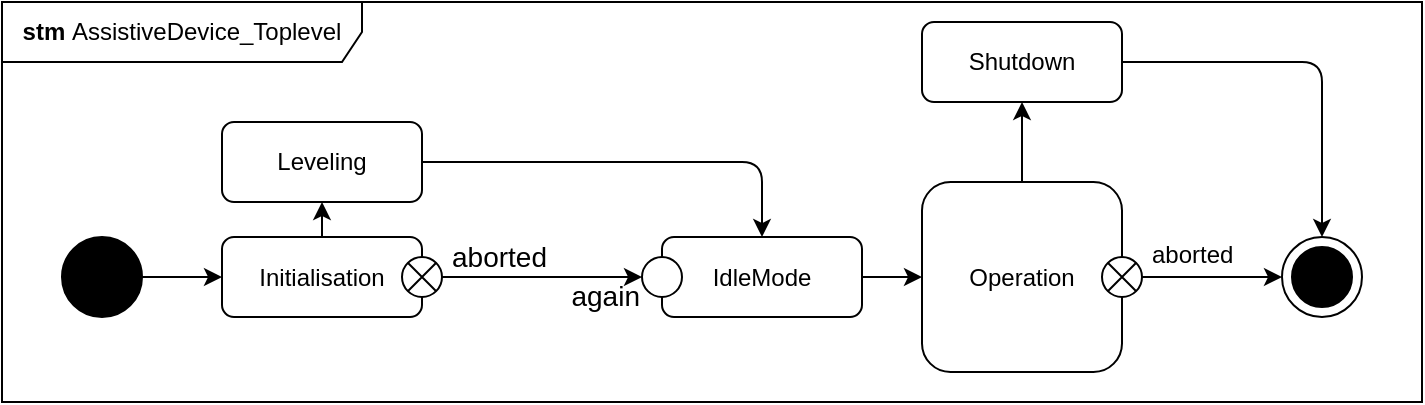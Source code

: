 <mxfile version="16.5.1" type="device" pages="5"><diagram id="C5RBs43oDa-KdzZeNtuy" name="Top"><mxGraphModel dx="1209" dy="891" grid="1" gridSize="10" guides="1" tooltips="1" connect="1" arrows="1" fold="1" page="1" pageScale="1" pageWidth="827" pageHeight="1169" background="none" math="0" shadow="0"><root><mxCell id="WIyWlLk6GJQsqaUBKTNV-0"/><mxCell id="WIyWlLk6GJQsqaUBKTNV-1" parent="WIyWlLk6GJQsqaUBKTNV-0"/><mxCell id="a9jlkDWCjfGQHvN1GNko-21" value="&lt;b&gt;stm&lt;/b&gt;&amp;nbsp;AssistiveDevice_Toplevel" style="shape=umlFrame;whiteSpace=wrap;html=1;rounded=1;fontColor=#000000;fillColor=#FFFFFF;width=180;height=30;" parent="WIyWlLk6GJQsqaUBKTNV-1" vertex="1"><mxGeometry x="59" y="40" width="710" height="200" as="geometry"/></mxCell><mxCell id="a9jlkDWCjfGQHvN1GNko-164" style="edgeStyle=orthogonalEdgeStyle;rounded=1;orthogonalLoop=1;jettySize=auto;html=1;exitX=0.5;exitY=0;exitDx=0;exitDy=0;entryX=0.5;entryY=1;entryDx=0;entryDy=0;fontSize=14;fontColor=#000000;" parent="WIyWlLk6GJQsqaUBKTNV-1" source="a9jlkDWCjfGQHvN1GNko-22" target="a9jlkDWCjfGQHvN1GNko-157" edge="1"><mxGeometry relative="1" as="geometry"/></mxCell><mxCell id="a9jlkDWCjfGQHvN1GNko-22" value="Initialisation" style="shape=rect;rounded=1;html=1;whiteSpace=wrap;align=center;fontColor=#000000;fillColor=#FFFFFF;" parent="WIyWlLk6GJQsqaUBKTNV-1" vertex="1"><mxGeometry x="169" y="157.5" width="100" height="40" as="geometry"/></mxCell><mxCell id="a9jlkDWCjfGQHvN1GNko-27" value="" style="edgeStyle=orthogonalEdgeStyle;rounded=1;orthogonalLoop=1;jettySize=auto;html=1;fontColor=#000000;exitX=0.633;exitY=0.5;exitDx=0;exitDy=0;exitPerimeter=0;entryX=0;entryY=0.5;entryDx=0;entryDy=0;entryPerimeter=0;startArrow=none;" parent="WIyWlLk6GJQsqaUBKTNV-1" source="a9jlkDWCjfGQHvN1GNko-24" target="a9jlkDWCjfGQHvN1GNko-26" edge="1"><mxGeometry relative="1" as="geometry"><Array as="points"><mxPoint x="529" y="178"/></Array></mxGeometry></mxCell><mxCell id="a9jlkDWCjfGQHvN1GNko-82" style="edgeStyle=orthogonalEdgeStyle;rounded=1;orthogonalLoop=1;jettySize=auto;html=1;exitX=0.5;exitY=0;exitDx=0;exitDy=0;fontColor=#000000;" parent="WIyWlLk6GJQsqaUBKTNV-1" source="a9jlkDWCjfGQHvN1GNko-24" target="a9jlkDWCjfGQHvN1GNko-80" edge="1"><mxGeometry relative="1" as="geometry"/></mxCell><mxCell id="a9jlkDWCjfGQHvN1GNko-26" value="" style="shape=mxgraph.sysml.actFinal;html=1;verticalLabelPosition=bottom;labelBackgroundColor=#ffffff;verticalAlign=top;rounded=1;fontColor=#000000;fillColor=#FFFFFF;" parent="WIyWlLk6GJQsqaUBKTNV-1" vertex="1"><mxGeometry x="699" y="157.5" width="40" height="40" as="geometry"/></mxCell><mxCell id="a9jlkDWCjfGQHvN1GNko-29" value="" style="edgeStyle=orthogonalEdgeStyle;rounded=1;orthogonalLoop=1;jettySize=auto;html=1;fontColor=#000000;" parent="WIyWlLk6GJQsqaUBKTNV-1" source="a9jlkDWCjfGQHvN1GNko-28" target="a9jlkDWCjfGQHvN1GNko-22" edge="1"><mxGeometry relative="1" as="geometry"/></mxCell><mxCell id="a9jlkDWCjfGQHvN1GNko-28" value="" style="shape=ellipse;html=1;fillColor=#000000;fontSize=18;fontColor=#ffffff;rounded=1;" parent="WIyWlLk6GJQsqaUBKTNV-1" vertex="1"><mxGeometry x="89" y="157.5" width="40" height="40" as="geometry"/></mxCell><mxCell id="a9jlkDWCjfGQHvN1GNko-81" style="edgeStyle=orthogonalEdgeStyle;rounded=1;orthogonalLoop=1;jettySize=auto;html=1;entryX=0.5;entryY=0;entryDx=0;entryDy=0;entryPerimeter=0;fontColor=#000000;" parent="WIyWlLk6GJQsqaUBKTNV-1" source="a9jlkDWCjfGQHvN1GNko-80" target="a9jlkDWCjfGQHvN1GNko-26" edge="1"><mxGeometry relative="1" as="geometry"/></mxCell><mxCell id="a9jlkDWCjfGQHvN1GNko-80" value="Shutdown" style="shape=rect;rounded=1;html=1;whiteSpace=wrap;align=center;fontColor=#000000;fillColor=#FFFFFF;" parent="WIyWlLk6GJQsqaUBKTNV-1" vertex="1"><mxGeometry x="519" y="50" width="100" height="40" as="geometry"/></mxCell><mxCell id="a9jlkDWCjfGQHvN1GNko-24" value="Operation" style="shape=rect;rounded=1;html=1;whiteSpace=wrap;align=center;fontColor=#000000;fillColor=#FFFFFF;" parent="WIyWlLk6GJQsqaUBKTNV-1" vertex="1"><mxGeometry x="519" y="130" width="100" height="95" as="geometry"/></mxCell><mxCell id="mWnnE5ErM1YUFb4bSx9h-6" style="edgeStyle=none;rounded=1;orthogonalLoop=1;jettySize=auto;html=1;exitX=1;exitY=0.5;exitDx=0;exitDy=0;entryX=0.5;entryY=0;entryDx=0;entryDy=0;fontSize=14;fontColor=#000000;strokeWidth=1;" parent="WIyWlLk6GJQsqaUBKTNV-1" source="a9jlkDWCjfGQHvN1GNko-157" target="mWnnE5ErM1YUFb4bSx9h-0" edge="1"><mxGeometry relative="1" as="geometry"><Array as="points"><mxPoint x="439" y="120"/></Array></mxGeometry></mxCell><mxCell id="a9jlkDWCjfGQHvN1GNko-157" value="Leveling" style="shape=rect;rounded=1;html=1;whiteSpace=wrap;align=center;fontColor=#000000;fillColor=#FFFFFF;" parent="WIyWlLk6GJQsqaUBKTNV-1" vertex="1"><mxGeometry x="169" y="100" width="100" height="40" as="geometry"/></mxCell><mxCell id="a9jlkDWCjfGQHvN1GNko-86" value="aborted" style="shape=mxgraph.sysml.flowFinal;labelPosition=right;verticalLabelPosition=top;spacingTop=5;spacingLeft=3;align=left;verticalAlign=top;resizable=0;rounded=1;fontColor=#000000;fillColor=#FFFFFF;" parent="WIyWlLk6GJQsqaUBKTNV-1" vertex="1"><mxGeometry x="609" y="167.5" width="20" height="20" as="geometry"/></mxCell><mxCell id="mWnnE5ErM1YUFb4bSx9h-5" style="edgeStyle=none;rounded=1;orthogonalLoop=1;jettySize=auto;html=1;exitX=1;exitY=0.5;exitDx=0;exitDy=0;exitPerimeter=0;entryX=0;entryY=0.5;entryDx=0;entryDy=0;fontSize=14;fontColor=#000000;strokeWidth=1;" parent="WIyWlLk6GJQsqaUBKTNV-1" source="a9jlkDWCjfGQHvN1GNko-163" target="a9jlkDWCjfGQHvN1GNko-162" edge="1"><mxGeometry relative="1" as="geometry"/></mxCell><mxCell id="a9jlkDWCjfGQHvN1GNko-163" value="aborted" style="shape=mxgraph.sysml.flowFinal;labelPosition=right;verticalLabelPosition=top;spacingTop=5;spacingLeft=3;align=left;verticalAlign=top;resizable=0;rounded=1;shadow=0;fontSize=14;fontColor=#000000;fillColor=#FFFFFF;" parent="WIyWlLk6GJQsqaUBKTNV-1" vertex="1"><mxGeometry x="259" y="167.5" width="20" height="20" as="geometry"/></mxCell><mxCell id="mWnnE5ErM1YUFb4bSx9h-4" style="edgeStyle=none;rounded=1;orthogonalLoop=1;jettySize=auto;html=1;entryX=0;entryY=0.5;entryDx=0;entryDy=0;fontSize=14;fontColor=#000000;strokeWidth=1;" parent="WIyWlLk6GJQsqaUBKTNV-1" source="mWnnE5ErM1YUFb4bSx9h-0" target="a9jlkDWCjfGQHvN1GNko-24" edge="1"><mxGeometry relative="1" as="geometry"/></mxCell><mxCell id="mWnnE5ErM1YUFb4bSx9h-0" value="IdleMode" style="shape=rect;rounded=1;html=1;whiteSpace=wrap;align=center;fontColor=#000000;fillColor=#FFFFFF;" parent="WIyWlLk6GJQsqaUBKTNV-1" vertex="1"><mxGeometry x="389" y="157.5" width="100" height="40" as="geometry"/></mxCell><mxCell id="a9jlkDWCjfGQHvN1GNko-162" value="again" style="ellipse;html=1;labelPosition=left;verticalLabelPosition=bottom;spacingBottom=10;align=right;verticalAlign=bottom;resizable=0;rounded=1;shadow=0;fontSize=14;fontColor=#000000;fillColor=#FFFFFF;" parent="WIyWlLk6GJQsqaUBKTNV-1" vertex="1"><mxGeometry x="379" y="167.5" width="20" height="20" as="geometry"/></mxCell></root></mxGraphModel></diagram><diagram id="1PQh2NuClMouyoz8PhMS" name="Init"><mxGraphModel dx="1209" dy="891" grid="1" gridSize="10" guides="1" tooltips="1" connect="1" arrows="1" fold="1" page="1" pageScale="1" pageWidth="850" pageHeight="1100" math="0" shadow="0"><root><mxCell id="Yh9v0FvebfJvpHgJRdMb-0"/><mxCell id="Yh9v0FvebfJvpHgJRdMb-1" parent="Yh9v0FvebfJvpHgJRdMb-0"/><mxCell id="HsfSku-60SKBNxOTwNXZ-0" value="&lt;b&gt;stm&lt;/b&gt;&amp;nbsp;Test Motors" style="shape=umlFrame;whiteSpace=wrap;html=1;rounded=1;fontColor=#000000;fillColor=#FFFFFF;width=180;height=30;" parent="Yh9v0FvebfJvpHgJRdMb-1" vertex="1"><mxGeometry x="65" y="530" width="710" height="260" as="geometry"/></mxCell><mxCell id="HsfSku-60SKBNxOTwNXZ-1" value="&lt;b&gt;stm&lt;/b&gt;&amp;nbsp;Initialisation" style="shape=umlFrame;whiteSpace=wrap;html=1;rounded=1;fontColor=#000000;fillColor=#FFFFFF;width=180;height=30;" parent="Yh9v0FvebfJvpHgJRdMb-1" vertex="1"><mxGeometry x="65" y="280" width="710" height="220" as="geometry"/></mxCell><mxCell id="HsfSku-60SKBNxOTwNXZ-12" value="" style="edgeStyle=orthogonalEdgeStyle;rounded=1;orthogonalLoop=1;jettySize=auto;html=1;fontColor=#000000;" parent="Yh9v0FvebfJvpHgJRdMb-1" source="HsfSku-60SKBNxOTwNXZ-13" target="HsfSku-60SKBNxOTwNXZ-16" edge="1"><mxGeometry relative="1" as="geometry"/></mxCell><mxCell id="HsfSku-60SKBNxOTwNXZ-13" value="&lt;p style=&quot;margin: 0px ; margin-top: 4px ; text-align: center&quot;&gt;Initialise&lt;/p&gt;&lt;hr&gt;&lt;p&gt;&lt;/p&gt;&lt;p style=&quot;margin: 0px ; margin-left: 8px ; text-align: left&quot;&gt;entry / signal state with led&lt;br&gt;do / check (old) value motor&lt;br&gt;&lt;br&gt;&lt;/p&gt;" style="shape=mxgraph.sysml.simpleState;html=1;overflow=fill;whiteSpace=wrap;align=center;rounded=1;fontColor=#000000;fillColor=#FFFFFF;" parent="Yh9v0FvebfJvpHgJRdMb-1" vertex="1"><mxGeometry x="175" y="350" width="140" height="100" as="geometry"/></mxCell><mxCell id="HsfSku-60SKBNxOTwNXZ-14" value="If(MotorValue =&amp;lt; X)" style="edgeStyle=orthogonalEdgeStyle;rounded=1;orthogonalLoop=1;jettySize=auto;html=1;exitX=0.5;exitY=1;exitDx=0;exitDy=0;entryX=0;entryY=0.5;entryDx=0;entryDy=0;fontColor=#000000;" parent="Yh9v0FvebfJvpHgJRdMb-1" source="HsfSku-60SKBNxOTwNXZ-16" target="HsfSku-60SKBNxOTwNXZ-29" edge="1"><mxGeometry relative="1" as="geometry"/></mxCell><mxCell id="HsfSku-60SKBNxOTwNXZ-15" value="Else" style="edgeStyle=orthogonalEdgeStyle;rounded=1;orthogonalLoop=1;jettySize=auto;html=1;exitX=0.5;exitY=0;exitDx=0;exitDy=0;entryX=0;entryY=0.5;entryDx=0;entryDy=0;entryPerimeter=0;fontColor=#000000;" parent="Yh9v0FvebfJvpHgJRdMb-1" source="HsfSku-60SKBNxOTwNXZ-16" target="HsfSku-60SKBNxOTwNXZ-18" edge="1"><mxGeometry relative="1" as="geometry"/></mxCell><mxCell id="HsfSku-60SKBNxOTwNXZ-16" value="" style="shape=ellipse;html=1;fillColor=#000000;fontSize=18;fontColor=#ffffff;rounded=1;" parent="Yh9v0FvebfJvpHgJRdMb-1" vertex="1"><mxGeometry x="340" y="387.5" width="25" height="25" as="geometry"/></mxCell><mxCell id="HsfSku-60SKBNxOTwNXZ-17" style="edgeStyle=orthogonalEdgeStyle;rounded=1;orthogonalLoop=1;jettySize=auto;html=1;exitX=1;exitY=0.5;exitDx=0;exitDy=0;exitPerimeter=0;entryX=0;entryY=0.5;entryDx=0;entryDy=0;entryPerimeter=0;fontSize=14;fontColor=#000000;" parent="Yh9v0FvebfJvpHgJRdMb-1" source="HsfSku-60SKBNxOTwNXZ-18" target="HsfSku-60SKBNxOTwNXZ-42" edge="1"><mxGeometry relative="1" as="geometry"/></mxCell><mxCell id="HsfSku-60SKBNxOTwNXZ-18" value="&lt;p style=&quot;margin: 0px ; margin-top: 4px ; text-align: center&quot;&gt;Hold motor position&lt;/p&gt;&lt;hr&gt;&lt;p&gt;&lt;/p&gt;&lt;p style=&quot;margin: 0px ; margin-left: 8px ; text-align: left&quot;&gt;do / Signal Initialisation DONE&lt;br&gt;&lt;br&gt;&lt;/p&gt;" style="shape=mxgraph.sysml.simpleState;html=1;overflow=fill;whiteSpace=wrap;align=center;rounded=1;fontColor=#000000;fillColor=#FFFFFF;" parent="Yh9v0FvebfJvpHgJRdMb-1" vertex="1"><mxGeometry x="515" y="295" width="140" height="100" as="geometry"/></mxCell><mxCell id="HsfSku-60SKBNxOTwNXZ-19" value="" style="shape=mxgraph.sysml.actFinal;html=1;verticalLabelPosition=bottom;labelBackgroundColor=#ffffff;verticalAlign=top;rounded=1;fontColor=#000000;fillColor=#FFFFFF;" parent="Yh9v0FvebfJvpHgJRdMb-1" vertex="1"><mxGeometry x="685" y="440" width="40" height="40" as="geometry"/></mxCell><mxCell id="HsfSku-60SKBNxOTwNXZ-20" value="" style="edgeStyle=orthogonalEdgeStyle;rounded=1;orthogonalLoop=1;jettySize=auto;html=1;fontColor=#000000;" parent="Yh9v0FvebfJvpHgJRdMb-1" source="HsfSku-60SKBNxOTwNXZ-21" target="HsfSku-60SKBNxOTwNXZ-23" edge="1"><mxGeometry relative="1" as="geometry"/></mxCell><mxCell id="HsfSku-60SKBNxOTwNXZ-21" value="&lt;p style=&quot;margin: 0px ; margin-top: 4px ; text-align: center&quot;&gt;Test motors individually&lt;/p&gt;&lt;hr&gt;&lt;p&gt;&lt;/p&gt;&lt;p style=&quot;margin: 0px ; margin-left: 8px ; text-align: left&quot;&gt;do / Testdrive motor 1&lt;/p&gt;&lt;p style=&quot;margin: 0px ; margin-left: 8px ; text-align: left&quot;&gt;do / Testdrive motor 2&lt;/p&gt;&lt;p style=&quot;margin: 0px ; margin-left: 8px ; text-align: left&quot;&gt;do / Testdrive motor 3&lt;/p&gt;&lt;p style=&quot;margin: 0px ; margin-left: 8px ; text-align: left&quot;&gt;do / Testdrive motor 4&lt;br&gt;&lt;br&gt;&lt;/p&gt;" style="shape=mxgraph.sysml.simpleState;html=1;overflow=fill;whiteSpace=wrap;align=center;rounded=1;fontColor=#000000;fillColor=#FFFFFF;" parent="Yh9v0FvebfJvpHgJRdMb-1" vertex="1"><mxGeometry x="115" y="670" width="140" height="100" as="geometry"/></mxCell><mxCell id="HsfSku-60SKBNxOTwNXZ-22" style="edgeStyle=orthogonalEdgeStyle;rounded=1;orthogonalLoop=1;jettySize=auto;html=1;exitX=1;exitY=0.5;exitDx=0;exitDy=0;exitPerimeter=0;entryX=0;entryY=0.5;entryDx=0;entryDy=0;entryPerimeter=0;fontColor=#000000;" parent="Yh9v0FvebfJvpHgJRdMb-1" source="HsfSku-60SKBNxOTwNXZ-23" target="HsfSku-60SKBNxOTwNXZ-25" edge="1"><mxGeometry relative="1" as="geometry"/></mxCell><mxCell id="HsfSku-60SKBNxOTwNXZ-23" value="&lt;p style=&quot;margin: 0px ; margin-top: 4px ; text-align: center&quot;&gt;Test motors simultaneously&lt;/p&gt;&lt;hr&gt;&lt;p&gt;&lt;/p&gt;&lt;p style=&quot;margin: 0px ; margin-left: 8px ; text-align: left&quot;&gt;do / Testdrive all motors&lt;br&gt;&lt;/p&gt;" style="shape=mxgraph.sysml.simpleState;html=1;overflow=fill;whiteSpace=wrap;align=center;rounded=1;fontColor=#000000;fillColor=#FFFFFF;" parent="Yh9v0FvebfJvpHgJRdMb-1" vertex="1"><mxGeometry x="280" y="670" width="140" height="100" as="geometry"/></mxCell><mxCell id="HsfSku-60SKBNxOTwNXZ-24" value="" style="edgeStyle=orthogonalEdgeStyle;rounded=1;orthogonalLoop=1;jettySize=auto;html=1;fontColor=#000000;" parent="Yh9v0FvebfJvpHgJRdMb-1" source="HsfSku-60SKBNxOTwNXZ-25" target="HsfSku-60SKBNxOTwNXZ-27" edge="1"><mxGeometry relative="1" as="geometry"/></mxCell><mxCell id="HsfSku-60SKBNxOTwNXZ-25" value="&lt;p style=&quot;margin: 0px ; margin-top: 4px ; text-align: center&quot;&gt;Test done&lt;/p&gt;&lt;hr&gt;&lt;p&gt;&lt;/p&gt;&lt;p style=&quot;margin: 0px ; margin-left: 8px ; text-align: left&quot;&gt;do / Give signal&lt;br&gt;&lt;br&gt;&lt;/p&gt;" style="shape=mxgraph.sysml.simpleState;html=1;overflow=fill;whiteSpace=wrap;align=center;rounded=1;fontColor=#000000;fillColor=#FFFFFF;" parent="Yh9v0FvebfJvpHgJRdMb-1" vertex="1"><mxGeometry x="435" y="670" width="140" height="100" as="geometry"/></mxCell><mxCell id="HsfSku-60SKBNxOTwNXZ-26" value="" style="edgeStyle=orthogonalEdgeStyle;rounded=1;orthogonalLoop=1;jettySize=auto;html=1;fontColor=#000000;" parent="Yh9v0FvebfJvpHgJRdMb-1" source="HsfSku-60SKBNxOTwNXZ-27" target="HsfSku-60SKBNxOTwNXZ-34" edge="1"><mxGeometry relative="1" as="geometry"/></mxCell><mxCell id="HsfSku-60SKBNxOTwNXZ-27" value="&lt;p style=&quot;margin: 0px ; margin-top: 4px ; text-align: center&quot;&gt;MotorTest ready&lt;/p&gt;&lt;hr&gt;&lt;p&gt;&lt;/p&gt;&lt;p style=&quot;margin: 0px ; margin-left: 8px ; text-align: left&quot;&gt;do / Give signal&lt;br&gt;&lt;br&gt;&lt;/p&gt;" style="shape=mxgraph.sysml.simpleState;html=1;overflow=fill;whiteSpace=wrap;align=center;rounded=1;fontColor=#000000;fillColor=#FFFFFF;" parent="Yh9v0FvebfJvpHgJRdMb-1" vertex="1"><mxGeometry x="595" y="670" width="140" height="100" as="geometry"/></mxCell><mxCell id="HsfSku-60SKBNxOTwNXZ-28" style="edgeStyle=orthogonalEdgeStyle;rounded=1;orthogonalLoop=1;jettySize=auto;html=1;entryX=0;entryY=0.5;entryDx=0;entryDy=0;entryPerimeter=0;fontSize=14;fontColor=#000000;" parent="Yh9v0FvebfJvpHgJRdMb-1" source="HsfSku-60SKBNxOTwNXZ-29" target="HsfSku-60SKBNxOTwNXZ-19" edge="1"><mxGeometry relative="1" as="geometry"/></mxCell><mxCell id="HsfSku-60SKBNxOTwNXZ-29" value="Test Motors" style="shape=rect;rounded=1;html=1;whiteSpace=wrap;align=center;fontColor=#000000;fillColor=#FFFFFF;" parent="Yh9v0FvebfJvpHgJRdMb-1" vertex="1"><mxGeometry x="535" y="440" width="100" height="40" as="geometry"/></mxCell><mxCell id="HsfSku-60SKBNxOTwNXZ-30" style="edgeStyle=orthogonalEdgeStyle;rounded=1;orthogonalLoop=1;jettySize=auto;html=1;exitX=1;exitY=0.5;exitDx=0;exitDy=0;entryX=0;entryY=0.5;entryDx=0;entryDy=0;entryPerimeter=0;fontColor=#000000;" parent="Yh9v0FvebfJvpHgJRdMb-1" source="HsfSku-60SKBNxOTwNXZ-31" target="HsfSku-60SKBNxOTwNXZ-13" edge="1"><mxGeometry relative="1" as="geometry"/></mxCell><mxCell id="HsfSku-60SKBNxOTwNXZ-31" value="" style="shape=ellipse;html=1;fillColor=#000000;fontSize=18;fontColor=#ffffff;rounded=1;" parent="Yh9v0FvebfJvpHgJRdMb-1" vertex="1"><mxGeometry x="95" y="380" width="40" height="40" as="geometry"/></mxCell><mxCell id="HsfSku-60SKBNxOTwNXZ-32" value="" style="edgeStyle=orthogonalEdgeStyle;rounded=1;orthogonalLoop=1;jettySize=auto;html=1;fontColor=#000000;" parent="Yh9v0FvebfJvpHgJRdMb-1" source="HsfSku-60SKBNxOTwNXZ-33" target="HsfSku-60SKBNxOTwNXZ-21" edge="1"><mxGeometry relative="1" as="geometry"/></mxCell><mxCell id="HsfSku-60SKBNxOTwNXZ-33" value="" style="shape=ellipse;html=1;fillColor=#000000;fontSize=18;fontColor=#ffffff;rounded=1;" parent="Yh9v0FvebfJvpHgJRdMb-1" vertex="1"><mxGeometry x="165" y="570" width="40" height="40" as="geometry"/></mxCell><mxCell id="HsfSku-60SKBNxOTwNXZ-34" value="" style="shape=mxgraph.sysml.actFinal;html=1;verticalLabelPosition=bottom;labelBackgroundColor=#ffffff;verticalAlign=top;rounded=1;fontColor=#000000;fillColor=#FFFFFF;" parent="Yh9v0FvebfJvpHgJRdMb-1" vertex="1"><mxGeometry x="645" y="570" width="40" height="40" as="geometry"/></mxCell><mxCell id="HsfSku-60SKBNxOTwNXZ-42" value="aborted" style="shape=mxgraph.sysml.flowFinal;labelPosition=right;verticalLabelPosition=top;spacingTop=5;spacingLeft=3;align=left;verticalAlign=top;resizable=0;rounded=1;shadow=0;fontSize=14;fontColor=#000000;fillColor=#FFFFFF;" parent="Yh9v0FvebfJvpHgJRdMb-1" vertex="1"><mxGeometry x="765" y="335" width="20" height="20" as="geometry"/></mxCell><mxCell id="GktoqkxB17jumwEQaAKK-0" value="" style="endArrow=none;html=1;rounded=1;fontSize=14;fontColor=#000000;strokeWidth=3;" parent="Yh9v0FvebfJvpHgJRdMb-1" edge="1"><mxGeometry width="50" height="50" relative="1" as="geometry"><mxPoint x="10" y="260" as="sourcePoint"/><mxPoint x="840" y="260" as="targetPoint"/></mxGeometry></mxCell><mxCell id="dDvuKl1YI3aH6g3GYR7a-0" value="&lt;b&gt;stm&lt;/b&gt;&amp;nbsp;AssistiveDevice_Toplevel" style="shape=umlFrame;whiteSpace=wrap;html=1;rounded=1;fontColor=#000000;fillColor=#FFFFFF;width=180;height=30;" parent="Yh9v0FvebfJvpHgJRdMb-1" vertex="1"><mxGeometry x="70" y="40" width="710" height="200" as="geometry"/></mxCell><mxCell id="dDvuKl1YI3aH6g3GYR7a-1" style="edgeStyle=orthogonalEdgeStyle;rounded=1;orthogonalLoop=1;jettySize=auto;html=1;exitX=0.5;exitY=0;exitDx=0;exitDy=0;entryX=0.5;entryY=1;entryDx=0;entryDy=0;fontSize=14;fontColor=#000000;" parent="Yh9v0FvebfJvpHgJRdMb-1" source="dDvuKl1YI3aH6g3GYR7a-2" target="dDvuKl1YI3aH6g3GYR7a-12" edge="1"><mxGeometry relative="1" as="geometry"/></mxCell><mxCell id="dDvuKl1YI3aH6g3GYR7a-2" value="Initialisation" style="shape=rect;rounded=1;html=1;whiteSpace=wrap;align=center;fillColor=#dae8fc;strokeColor=#6c8ebf;" parent="Yh9v0FvebfJvpHgJRdMb-1" vertex="1"><mxGeometry x="180" y="157.5" width="100" height="40" as="geometry"/></mxCell><mxCell id="dDvuKl1YI3aH6g3GYR7a-3" value="" style="edgeStyle=orthogonalEdgeStyle;rounded=1;orthogonalLoop=1;jettySize=auto;html=1;fontColor=#000000;exitX=0.633;exitY=0.5;exitDx=0;exitDy=0;exitPerimeter=0;entryX=0;entryY=0.5;entryDx=0;entryDy=0;entryPerimeter=0;startArrow=none;" parent="Yh9v0FvebfJvpHgJRdMb-1" source="dDvuKl1YI3aH6g3GYR7a-10" target="dDvuKl1YI3aH6g3GYR7a-5" edge="1"><mxGeometry relative="1" as="geometry"><Array as="points"><mxPoint x="540" y="178"/></Array></mxGeometry></mxCell><mxCell id="dDvuKl1YI3aH6g3GYR7a-4" style="edgeStyle=orthogonalEdgeStyle;rounded=1;orthogonalLoop=1;jettySize=auto;html=1;exitX=0.5;exitY=0;exitDx=0;exitDy=0;fontColor=#000000;" parent="Yh9v0FvebfJvpHgJRdMb-1" source="dDvuKl1YI3aH6g3GYR7a-10" target="dDvuKl1YI3aH6g3GYR7a-9" edge="1"><mxGeometry relative="1" as="geometry"/></mxCell><mxCell id="dDvuKl1YI3aH6g3GYR7a-5" value="" style="shape=mxgraph.sysml.actFinal;html=1;verticalLabelPosition=bottom;labelBackgroundColor=#ffffff;verticalAlign=top;rounded=1;fontColor=#000000;fillColor=#FFFFFF;" parent="Yh9v0FvebfJvpHgJRdMb-1" vertex="1"><mxGeometry x="710" y="157.5" width="40" height="40" as="geometry"/></mxCell><mxCell id="dDvuKl1YI3aH6g3GYR7a-6" value="" style="edgeStyle=orthogonalEdgeStyle;rounded=1;orthogonalLoop=1;jettySize=auto;html=1;fontColor=#000000;" parent="Yh9v0FvebfJvpHgJRdMb-1" source="dDvuKl1YI3aH6g3GYR7a-7" target="dDvuKl1YI3aH6g3GYR7a-2" edge="1"><mxGeometry relative="1" as="geometry"/></mxCell><mxCell id="dDvuKl1YI3aH6g3GYR7a-7" value="" style="shape=ellipse;html=1;fillColor=#000000;fontSize=18;fontColor=#ffffff;rounded=1;" parent="Yh9v0FvebfJvpHgJRdMb-1" vertex="1"><mxGeometry x="100" y="157.5" width="40" height="40" as="geometry"/></mxCell><mxCell id="dDvuKl1YI3aH6g3GYR7a-8" style="edgeStyle=orthogonalEdgeStyle;rounded=1;orthogonalLoop=1;jettySize=auto;html=1;entryX=0.5;entryY=0;entryDx=0;entryDy=0;entryPerimeter=0;fontColor=#000000;" parent="Yh9v0FvebfJvpHgJRdMb-1" source="dDvuKl1YI3aH6g3GYR7a-9" target="dDvuKl1YI3aH6g3GYR7a-5" edge="1"><mxGeometry relative="1" as="geometry"/></mxCell><mxCell id="dDvuKl1YI3aH6g3GYR7a-9" value="Shutdown" style="shape=rect;rounded=1;html=1;whiteSpace=wrap;align=center;fontColor=#000000;fillColor=#FFFFFF;" parent="Yh9v0FvebfJvpHgJRdMb-1" vertex="1"><mxGeometry x="530" y="50" width="100" height="40" as="geometry"/></mxCell><mxCell id="dDvuKl1YI3aH6g3GYR7a-10" value="Operation" style="shape=rect;rounded=1;html=1;whiteSpace=wrap;align=center;fontColor=#000000;fillColor=#FFFFFF;" parent="Yh9v0FvebfJvpHgJRdMb-1" vertex="1"><mxGeometry x="530" y="130" width="100" height="95" as="geometry"/></mxCell><mxCell id="dDvuKl1YI3aH6g3GYR7a-11" style="edgeStyle=none;rounded=1;orthogonalLoop=1;jettySize=auto;html=1;exitX=1;exitY=0.5;exitDx=0;exitDy=0;entryX=0.5;entryY=0;entryDx=0;entryDy=0;fontSize=14;fontColor=#000000;strokeWidth=1;" parent="Yh9v0FvebfJvpHgJRdMb-1" source="dDvuKl1YI3aH6g3GYR7a-12" target="dDvuKl1YI3aH6g3GYR7a-17" edge="1"><mxGeometry relative="1" as="geometry"><Array as="points"><mxPoint x="450" y="120"/></Array></mxGeometry></mxCell><mxCell id="dDvuKl1YI3aH6g3GYR7a-12" value="Leveling" style="shape=rect;rounded=1;html=1;whiteSpace=wrap;align=center;fontColor=#000000;fillColor=#FFFFFF;" parent="Yh9v0FvebfJvpHgJRdMb-1" vertex="1"><mxGeometry x="180" y="100" width="100" height="40" as="geometry"/></mxCell><mxCell id="dDvuKl1YI3aH6g3GYR7a-13" value="aborted" style="shape=mxgraph.sysml.flowFinal;labelPosition=right;verticalLabelPosition=top;spacingTop=5;spacingLeft=3;align=left;verticalAlign=top;resizable=0;rounded=1;fontColor=#000000;fillColor=#FFFFFF;" parent="Yh9v0FvebfJvpHgJRdMb-1" vertex="1"><mxGeometry x="620" y="167.5" width="20" height="20" as="geometry"/></mxCell><mxCell id="dDvuKl1YI3aH6g3GYR7a-14" style="edgeStyle=none;rounded=1;orthogonalLoop=1;jettySize=auto;html=1;exitX=1;exitY=0.5;exitDx=0;exitDy=0;exitPerimeter=0;entryX=0;entryY=0.5;entryDx=0;entryDy=0;fontSize=14;fontColor=#000000;strokeWidth=1;" parent="Yh9v0FvebfJvpHgJRdMb-1" source="dDvuKl1YI3aH6g3GYR7a-15" target="dDvuKl1YI3aH6g3GYR7a-18" edge="1"><mxGeometry relative="1" as="geometry"/></mxCell><mxCell id="dDvuKl1YI3aH6g3GYR7a-15" value="aborted" style="shape=mxgraph.sysml.flowFinal;labelPosition=right;verticalLabelPosition=top;spacingTop=5;spacingLeft=3;align=left;verticalAlign=top;resizable=0;rounded=1;shadow=0;fontSize=14;fontColor=#000000;fillColor=#FFFFFF;" parent="Yh9v0FvebfJvpHgJRdMb-1" vertex="1"><mxGeometry x="270" y="167.5" width="20" height="20" as="geometry"/></mxCell><mxCell id="dDvuKl1YI3aH6g3GYR7a-16" style="edgeStyle=none;rounded=1;orthogonalLoop=1;jettySize=auto;html=1;entryX=0;entryY=0.5;entryDx=0;entryDy=0;fontSize=14;fontColor=#000000;strokeWidth=1;" parent="Yh9v0FvebfJvpHgJRdMb-1" source="dDvuKl1YI3aH6g3GYR7a-17" target="dDvuKl1YI3aH6g3GYR7a-10" edge="1"><mxGeometry relative="1" as="geometry"/></mxCell><mxCell id="dDvuKl1YI3aH6g3GYR7a-17" value="IdleMode" style="shape=rect;rounded=1;html=1;whiteSpace=wrap;align=center;fontColor=#000000;fillColor=#FFFFFF;" parent="Yh9v0FvebfJvpHgJRdMb-1" vertex="1"><mxGeometry x="400" y="157.5" width="100" height="40" as="geometry"/></mxCell><mxCell id="dDvuKl1YI3aH6g3GYR7a-18" value="again" style="ellipse;html=1;labelPosition=left;verticalLabelPosition=bottom;spacingBottom=10;align=right;verticalAlign=bottom;resizable=0;rounded=1;shadow=0;fontSize=14;fontColor=#000000;fillColor=#FFFFFF;" parent="Yh9v0FvebfJvpHgJRdMb-1" vertex="1"><mxGeometry x="390" y="167.5" width="20" height="20" as="geometry"/></mxCell></root></mxGraphModel></diagram><diagram id="6q-1Dahw6EP2EuJW0Lh0" name="leveling"><mxGraphModel dx="1209" dy="891" grid="1" gridSize="10" guides="1" tooltips="1" connect="1" arrows="1" fold="1" page="1" pageScale="1" pageWidth="850" pageHeight="1100" math="0" shadow="0"><root><mxCell id="EohIKmIAWf3aRXaZOR8m-0"/><mxCell id="EohIKmIAWf3aRXaZOR8m-1" parent="EohIKmIAWf3aRXaZOR8m-0"/><mxCell id="abH5IbDRpn-Dnc2Ofuho-43" value="&lt;b&gt;stm&lt;/b&gt;&amp;nbsp;leveling" style="shape=umlFrame;whiteSpace=wrap;html=1;rounded=1;fontColor=#000000;fillColor=#FFFFFF;width=180;height=30;" parent="EohIKmIAWf3aRXaZOR8m-1" vertex="1"><mxGeometry x="70" y="280" width="710" height="200" as="geometry"/></mxCell><mxCell id="abH5IbDRpn-Dnc2Ofuho-44" value="" style="shape=mxgraph.sysml.actFinal;html=1;verticalLabelPosition=bottom;labelBackgroundColor=#ffffff;verticalAlign=top;rounded=1;fontColor=#000000;fillColor=#FFFFFF;" parent="EohIKmIAWf3aRXaZOR8m-1" vertex="1"><mxGeometry x="710" y="370" width="40" height="40" as="geometry"/></mxCell><mxCell id="23At6uaFS5FRWefr6ryz-3" value="" style="edgeStyle=orthogonalEdgeStyle;rounded=1;orthogonalLoop=1;jettySize=auto;html=1;fontSize=14;fontColor=#000000;" parent="EohIKmIAWf3aRXaZOR8m-1" source="abH5IbDRpn-Dnc2Ofuho-45" target="FbrWLM07WinzKNyC_Lki-2" edge="1"><mxGeometry relative="1" as="geometry"/></mxCell><mxCell id="abH5IbDRpn-Dnc2Ofuho-45" value="" style="shape=ellipse;html=1;fillColor=#000000;fontSize=18;fontColor=#ffffff;rounded=1;" parent="EohIKmIAWf3aRXaZOR8m-1" vertex="1"><mxGeometry x="100" y="370" width="40" height="40" as="geometry"/></mxCell><mxCell id="23At6uaFS5FRWefr6ryz-4" value="" style="edgeStyle=orthogonalEdgeStyle;rounded=1;orthogonalLoop=1;jettySize=auto;html=1;fontSize=14;fontColor=#000000;" parent="EohIKmIAWf3aRXaZOR8m-1" source="FbrWLM07WinzKNyC_Lki-2" target="23At6uaFS5FRWefr6ryz-2" edge="1"><mxGeometry relative="1" as="geometry"/></mxCell><mxCell id="FbrWLM07WinzKNyC_Lki-2" value="&lt;p style=&quot;margin: 0px ; margin-top: 4px ; text-align: center&quot;&gt;clalculation&lt;/p&gt;&lt;hr&gt;&lt;p&gt;&lt;/p&gt;&lt;p style=&quot;margin: 0px ; margin-left: 8px ; text-align: left&quot;&gt;do / calc difference to starting point&lt;br&gt;&lt;br&gt;&lt;/p&gt;" style="shape=mxgraph.sysml.simpleState;html=1;overflow=fill;whiteSpace=wrap;align=center;rounded=1;shadow=0;fontSize=14;fontColor=#000000;fillColor=#FFFFFF;" parent="EohIKmIAWf3aRXaZOR8m-1" vertex="1"><mxGeometry x="180" y="330" width="140" height="120" as="geometry"/></mxCell><mxCell id="23At6uaFS5FRWefr6ryz-6" value="" style="edgeStyle=orthogonalEdgeStyle;rounded=1;orthogonalLoop=1;jettySize=auto;html=1;fontSize=14;fontColor=#000000;" parent="EohIKmIAWf3aRXaZOR8m-1" source="23At6uaFS5FRWefr6ryz-1" target="abH5IbDRpn-Dnc2Ofuho-44" edge="1"><mxGeometry relative="1" as="geometry"/></mxCell><mxCell id="23At6uaFS5FRWefr6ryz-1" value="&lt;p style=&quot;margin: 0px ; margin-top: 4px ; text-align: center&quot;&gt;Check level&lt;/p&gt;&lt;hr&gt;&lt;p&gt;&lt;/p&gt;&lt;p style=&quot;margin: 0px ; margin-left: 8px ; text-align: left&quot;&gt;do / compare motor value with starting point&lt;br&gt;&lt;br&gt;&lt;/p&gt;" style="shape=mxgraph.sysml.simpleState;html=1;overflow=fill;whiteSpace=wrap;align=center;rounded=1;shadow=0;fontSize=14;fontColor=#000000;fillColor=#FFFFFF;" parent="EohIKmIAWf3aRXaZOR8m-1" vertex="1"><mxGeometry x="530" y="330" width="140" height="120" as="geometry"/></mxCell><mxCell id="23At6uaFS5FRWefr6ryz-5" value="" style="edgeStyle=orthogonalEdgeStyle;rounded=1;orthogonalLoop=1;jettySize=auto;html=1;fontSize=14;fontColor=#000000;" parent="EohIKmIAWf3aRXaZOR8m-1" source="23At6uaFS5FRWefr6ryz-2" target="23At6uaFS5FRWefr6ryz-1" edge="1"><mxGeometry relative="1" as="geometry"/></mxCell><mxCell id="23At6uaFS5FRWefr6ryz-2" value="&lt;p style=&quot;margin: 0px ; margin-top: 4px ; text-align: center&quot;&gt;move to&lt;/p&gt;&lt;hr&gt;&lt;p&gt;&lt;/p&gt;&lt;p style=&quot;margin: 0px ; margin-left: 8px ; text-align: left&quot;&gt;do / Position motor to given starting point&lt;br&gt;&lt;br&gt;&lt;/p&gt;" style="shape=mxgraph.sysml.simpleState;html=1;overflow=fill;whiteSpace=wrap;align=center;rounded=1;shadow=0;fontSize=14;fontColor=#000000;fillColor=#FFFFFF;" parent="EohIKmIAWf3aRXaZOR8m-1" vertex="1"><mxGeometry x="360" y="330" width="140" height="120" as="geometry"/></mxCell><mxCell id="Fkddgt_z-6vLSYq3NIPC-0" value="" style="endArrow=none;html=1;rounded=1;fontSize=14;fontColor=#000000;strokeWidth=3;" parent="EohIKmIAWf3aRXaZOR8m-1" edge="1"><mxGeometry width="50" height="50" relative="1" as="geometry"><mxPoint x="10" y="260" as="sourcePoint"/><mxPoint x="840" y="260" as="targetPoint"/></mxGeometry></mxCell><mxCell id="U7bjDDUeylUqItknvzGh-0" value="&lt;b&gt;stm&lt;/b&gt;&amp;nbsp;AssistiveDevice_Toplevel" style="shape=umlFrame;whiteSpace=wrap;html=1;rounded=1;fontColor=#000000;fillColor=#FFFFFF;width=180;height=30;" parent="EohIKmIAWf3aRXaZOR8m-1" vertex="1"><mxGeometry x="70" y="40" width="710" height="200" as="geometry"/></mxCell><mxCell id="U7bjDDUeylUqItknvzGh-1" style="edgeStyle=orthogonalEdgeStyle;rounded=1;orthogonalLoop=1;jettySize=auto;html=1;exitX=0.5;exitY=0;exitDx=0;exitDy=0;entryX=0.5;entryY=1;entryDx=0;entryDy=0;fontSize=14;fontColor=#000000;" parent="EohIKmIAWf3aRXaZOR8m-1" source="U7bjDDUeylUqItknvzGh-2" target="U7bjDDUeylUqItknvzGh-12" edge="1"><mxGeometry relative="1" as="geometry"/></mxCell><mxCell id="U7bjDDUeylUqItknvzGh-2" value="Initialisation" style="shape=rect;rounded=1;html=1;whiteSpace=wrap;align=center;fontColor=#000000;fillColor=#FFFFFF;" parent="EohIKmIAWf3aRXaZOR8m-1" vertex="1"><mxGeometry x="180" y="157.5" width="100" height="40" as="geometry"/></mxCell><mxCell id="U7bjDDUeylUqItknvzGh-3" value="" style="edgeStyle=orthogonalEdgeStyle;rounded=1;orthogonalLoop=1;jettySize=auto;html=1;fontColor=#000000;exitX=0.633;exitY=0.5;exitDx=0;exitDy=0;exitPerimeter=0;entryX=0;entryY=0.5;entryDx=0;entryDy=0;entryPerimeter=0;startArrow=none;" parent="EohIKmIAWf3aRXaZOR8m-1" source="U7bjDDUeylUqItknvzGh-10" target="U7bjDDUeylUqItknvzGh-5" edge="1"><mxGeometry relative="1" as="geometry"><Array as="points"><mxPoint x="540" y="178"/></Array></mxGeometry></mxCell><mxCell id="U7bjDDUeylUqItknvzGh-4" style="edgeStyle=orthogonalEdgeStyle;rounded=1;orthogonalLoop=1;jettySize=auto;html=1;exitX=0.5;exitY=0;exitDx=0;exitDy=0;fontColor=#000000;" parent="EohIKmIAWf3aRXaZOR8m-1" source="U7bjDDUeylUqItknvzGh-10" target="U7bjDDUeylUqItknvzGh-9" edge="1"><mxGeometry relative="1" as="geometry"/></mxCell><mxCell id="U7bjDDUeylUqItknvzGh-5" value="" style="shape=mxgraph.sysml.actFinal;html=1;verticalLabelPosition=bottom;labelBackgroundColor=#ffffff;verticalAlign=top;rounded=1;fontColor=#000000;fillColor=#FFFFFF;" parent="EohIKmIAWf3aRXaZOR8m-1" vertex="1"><mxGeometry x="710" y="157.5" width="40" height="40" as="geometry"/></mxCell><mxCell id="U7bjDDUeylUqItknvzGh-6" value="" style="edgeStyle=orthogonalEdgeStyle;rounded=1;orthogonalLoop=1;jettySize=auto;html=1;fontColor=#000000;" parent="EohIKmIAWf3aRXaZOR8m-1" source="U7bjDDUeylUqItknvzGh-7" target="U7bjDDUeylUqItknvzGh-2" edge="1"><mxGeometry relative="1" as="geometry"/></mxCell><mxCell id="U7bjDDUeylUqItknvzGh-7" value="" style="shape=ellipse;html=1;fillColor=#000000;fontSize=18;fontColor=#ffffff;rounded=1;" parent="EohIKmIAWf3aRXaZOR8m-1" vertex="1"><mxGeometry x="100" y="157.5" width="40" height="40" as="geometry"/></mxCell><mxCell id="U7bjDDUeylUqItknvzGh-8" style="edgeStyle=orthogonalEdgeStyle;rounded=1;orthogonalLoop=1;jettySize=auto;html=1;entryX=0.5;entryY=0;entryDx=0;entryDy=0;entryPerimeter=0;fontColor=#000000;" parent="EohIKmIAWf3aRXaZOR8m-1" source="U7bjDDUeylUqItknvzGh-9" target="U7bjDDUeylUqItknvzGh-5" edge="1"><mxGeometry relative="1" as="geometry"/></mxCell><mxCell id="U7bjDDUeylUqItknvzGh-9" value="Shutdown" style="shape=rect;rounded=1;html=1;whiteSpace=wrap;align=center;fontColor=#000000;fillColor=#FFFFFF;" parent="EohIKmIAWf3aRXaZOR8m-1" vertex="1"><mxGeometry x="530" y="50" width="100" height="40" as="geometry"/></mxCell><mxCell id="U7bjDDUeylUqItknvzGh-10" value="Operation" style="shape=rect;rounded=1;html=1;whiteSpace=wrap;align=center;fontColor=#000000;fillColor=#FFFFFF;" parent="EohIKmIAWf3aRXaZOR8m-1" vertex="1"><mxGeometry x="530" y="130" width="100" height="95" as="geometry"/></mxCell><mxCell id="U7bjDDUeylUqItknvzGh-11" style="edgeStyle=none;rounded=1;orthogonalLoop=1;jettySize=auto;html=1;exitX=1;exitY=0.5;exitDx=0;exitDy=0;entryX=0.5;entryY=0;entryDx=0;entryDy=0;fontSize=14;fontColor=#000000;strokeWidth=1;" parent="EohIKmIAWf3aRXaZOR8m-1" source="U7bjDDUeylUqItknvzGh-12" target="U7bjDDUeylUqItknvzGh-17" edge="1"><mxGeometry relative="1" as="geometry"><Array as="points"><mxPoint x="450" y="120"/></Array></mxGeometry></mxCell><mxCell id="U7bjDDUeylUqItknvzGh-12" value="Leveling" style="shape=rect;rounded=1;html=1;whiteSpace=wrap;align=center;fillColor=#dae8fc;strokeColor=#6c8ebf;" parent="EohIKmIAWf3aRXaZOR8m-1" vertex="1"><mxGeometry x="180" y="100" width="100" height="40" as="geometry"/></mxCell><mxCell id="U7bjDDUeylUqItknvzGh-13" value="aborted" style="shape=mxgraph.sysml.flowFinal;labelPosition=right;verticalLabelPosition=top;spacingTop=5;spacingLeft=3;align=left;verticalAlign=top;resizable=0;rounded=1;fontColor=#000000;fillColor=#FFFFFF;" parent="EohIKmIAWf3aRXaZOR8m-1" vertex="1"><mxGeometry x="620" y="167.5" width="20" height="20" as="geometry"/></mxCell><mxCell id="U7bjDDUeylUqItknvzGh-14" style="edgeStyle=none;rounded=1;orthogonalLoop=1;jettySize=auto;html=1;exitX=1;exitY=0.5;exitDx=0;exitDy=0;exitPerimeter=0;entryX=0;entryY=0.5;entryDx=0;entryDy=0;fontSize=14;fontColor=#000000;strokeWidth=1;" parent="EohIKmIAWf3aRXaZOR8m-1" source="U7bjDDUeylUqItknvzGh-15" target="U7bjDDUeylUqItknvzGh-18" edge="1"><mxGeometry relative="1" as="geometry"/></mxCell><mxCell id="U7bjDDUeylUqItknvzGh-15" value="aborted" style="shape=mxgraph.sysml.flowFinal;labelPosition=right;verticalLabelPosition=top;spacingTop=5;spacingLeft=3;align=left;verticalAlign=top;resizable=0;rounded=1;shadow=0;fontSize=14;fontColor=#000000;fillColor=#FFFFFF;" parent="EohIKmIAWf3aRXaZOR8m-1" vertex="1"><mxGeometry x="270" y="167.5" width="20" height="20" as="geometry"/></mxCell><mxCell id="U7bjDDUeylUqItknvzGh-16" style="edgeStyle=none;rounded=1;orthogonalLoop=1;jettySize=auto;html=1;entryX=0;entryY=0.5;entryDx=0;entryDy=0;fontSize=14;fontColor=#000000;strokeWidth=1;" parent="EohIKmIAWf3aRXaZOR8m-1" source="U7bjDDUeylUqItknvzGh-17" target="U7bjDDUeylUqItknvzGh-10" edge="1"><mxGeometry relative="1" as="geometry"/></mxCell><mxCell id="U7bjDDUeylUqItknvzGh-17" value="IdleMode" style="shape=rect;rounded=1;html=1;whiteSpace=wrap;align=center;fontColor=#000000;fillColor=#FFFFFF;" parent="EohIKmIAWf3aRXaZOR8m-1" vertex="1"><mxGeometry x="400" y="157.5" width="100" height="40" as="geometry"/></mxCell><mxCell id="U7bjDDUeylUqItknvzGh-18" value="again" style="ellipse;html=1;labelPosition=left;verticalLabelPosition=bottom;spacingBottom=10;align=right;verticalAlign=bottom;resizable=0;rounded=1;shadow=0;fontSize=14;fontColor=#000000;fillColor=#FFFFFF;" parent="EohIKmIAWf3aRXaZOR8m-1" vertex="1"><mxGeometry x="390" y="167.5" width="20" height="20" as="geometry"/></mxCell></root></mxGraphModel></diagram><diagram id="wXFB_-JxqnjSZe1n32GL" name="IdleMode"><mxGraphModel dx="1209" dy="891" grid="1" gridSize="10" guides="1" tooltips="1" connect="1" arrows="1" fold="1" page="1" pageScale="1" pageWidth="850" pageHeight="1100" math="0" shadow="0"><root><mxCell id="z0q_8ysI0SBwsl48KxLb-0"/><mxCell id="z0q_8ysI0SBwsl48KxLb-1" parent="z0q_8ysI0SBwsl48KxLb-0"/><mxCell id="z0q_8ysI0SBwsl48KxLb-31" value="&lt;b&gt;stm &lt;/b&gt;IdleMode" style="shape=umlFrame;whiteSpace=wrap;html=1;rounded=1;fontColor=#000000;fillColor=#FFFFFF;width=180;height=30;" parent="z0q_8ysI0SBwsl48KxLb-1" vertex="1"><mxGeometry x="185" y="280" width="490" height="200" as="geometry"/></mxCell><mxCell id="z0q_8ysI0SBwsl48KxLb-2" value="" style="endArrow=none;html=1;rounded=1;fontSize=14;fontColor=#000000;strokeWidth=3;" parent="z0q_8ysI0SBwsl48KxLb-1" edge="1"><mxGeometry width="50" height="50" relative="1" as="geometry"><mxPoint x="10" y="260" as="sourcePoint"/><mxPoint x="840" y="260" as="targetPoint"/></mxGeometry></mxCell><mxCell id="z0q_8ysI0SBwsl48KxLb-3" value="&lt;b&gt;stm&lt;/b&gt;&amp;nbsp;AssistiveDevice_Toplevel" style="shape=umlFrame;whiteSpace=wrap;html=1;rounded=1;fontColor=#000000;fillColor=#FFFFFF;width=180;height=30;" parent="z0q_8ysI0SBwsl48KxLb-1" vertex="1"><mxGeometry x="70" y="40" width="710" height="200" as="geometry"/></mxCell><mxCell id="z0q_8ysI0SBwsl48KxLb-4" style="edgeStyle=orthogonalEdgeStyle;rounded=1;orthogonalLoop=1;jettySize=auto;html=1;exitX=0.5;exitY=0;exitDx=0;exitDy=0;entryX=0.5;entryY=1;entryDx=0;entryDy=0;fontSize=14;fontColor=#000000;" parent="z0q_8ysI0SBwsl48KxLb-1" source="z0q_8ysI0SBwsl48KxLb-5" target="z0q_8ysI0SBwsl48KxLb-15" edge="1"><mxGeometry relative="1" as="geometry"/></mxCell><mxCell id="z0q_8ysI0SBwsl48KxLb-5" value="Initialisation" style="shape=rect;rounded=1;html=1;whiteSpace=wrap;align=center;fontColor=#000000;fillColor=#FFFFFF;" parent="z0q_8ysI0SBwsl48KxLb-1" vertex="1"><mxGeometry x="180" y="157.5" width="100" height="40" as="geometry"/></mxCell><mxCell id="z0q_8ysI0SBwsl48KxLb-6" value="" style="edgeStyle=orthogonalEdgeStyle;rounded=1;orthogonalLoop=1;jettySize=auto;html=1;fontColor=#000000;exitX=0.633;exitY=0.5;exitDx=0;exitDy=0;exitPerimeter=0;entryX=0;entryY=0.5;entryDx=0;entryDy=0;entryPerimeter=0;startArrow=none;" parent="z0q_8ysI0SBwsl48KxLb-1" source="z0q_8ysI0SBwsl48KxLb-13" target="z0q_8ysI0SBwsl48KxLb-8" edge="1"><mxGeometry relative="1" as="geometry"><Array as="points"><mxPoint x="540" y="178"/></Array></mxGeometry></mxCell><mxCell id="z0q_8ysI0SBwsl48KxLb-7" style="edgeStyle=orthogonalEdgeStyle;rounded=1;orthogonalLoop=1;jettySize=auto;html=1;exitX=0.5;exitY=0;exitDx=0;exitDy=0;fontColor=#000000;" parent="z0q_8ysI0SBwsl48KxLb-1" source="z0q_8ysI0SBwsl48KxLb-13" target="z0q_8ysI0SBwsl48KxLb-12" edge="1"><mxGeometry relative="1" as="geometry"/></mxCell><mxCell id="z0q_8ysI0SBwsl48KxLb-8" value="" style="shape=mxgraph.sysml.actFinal;html=1;verticalLabelPosition=bottom;labelBackgroundColor=#ffffff;verticalAlign=top;rounded=1;fontColor=#000000;fillColor=#FFFFFF;" parent="z0q_8ysI0SBwsl48KxLb-1" vertex="1"><mxGeometry x="710" y="157.5" width="40" height="40" as="geometry"/></mxCell><mxCell id="z0q_8ysI0SBwsl48KxLb-9" value="" style="edgeStyle=orthogonalEdgeStyle;rounded=1;orthogonalLoop=1;jettySize=auto;html=1;fontColor=#000000;" parent="z0q_8ysI0SBwsl48KxLb-1" source="z0q_8ysI0SBwsl48KxLb-10" target="z0q_8ysI0SBwsl48KxLb-5" edge="1"><mxGeometry relative="1" as="geometry"/></mxCell><mxCell id="z0q_8ysI0SBwsl48KxLb-10" value="" style="shape=ellipse;html=1;fillColor=#000000;fontSize=18;fontColor=#ffffff;rounded=1;" parent="z0q_8ysI0SBwsl48KxLb-1" vertex="1"><mxGeometry x="100" y="157.5" width="40" height="40" as="geometry"/></mxCell><mxCell id="z0q_8ysI0SBwsl48KxLb-11" style="edgeStyle=orthogonalEdgeStyle;rounded=1;orthogonalLoop=1;jettySize=auto;html=1;entryX=0.5;entryY=0;entryDx=0;entryDy=0;entryPerimeter=0;fontColor=#000000;" parent="z0q_8ysI0SBwsl48KxLb-1" source="z0q_8ysI0SBwsl48KxLb-12" target="z0q_8ysI0SBwsl48KxLb-8" edge="1"><mxGeometry relative="1" as="geometry"/></mxCell><mxCell id="z0q_8ysI0SBwsl48KxLb-12" value="Shutdown" style="shape=rect;rounded=1;html=1;whiteSpace=wrap;align=center;fontColor=#000000;fillColor=#FFFFFF;" parent="z0q_8ysI0SBwsl48KxLb-1" vertex="1"><mxGeometry x="530" y="50" width="100" height="40" as="geometry"/></mxCell><mxCell id="z0q_8ysI0SBwsl48KxLb-13" value="operation" style="shape=rect;rounded=1;html=1;whiteSpace=wrap;align=center;fontColor=#000000;fillColor=#FFFFFF;" parent="z0q_8ysI0SBwsl48KxLb-1" vertex="1"><mxGeometry x="530" y="130" width="100" height="95" as="geometry"/></mxCell><mxCell id="z0q_8ysI0SBwsl48KxLb-14" style="edgeStyle=none;rounded=1;orthogonalLoop=1;jettySize=auto;html=1;exitX=1;exitY=0.5;exitDx=0;exitDy=0;entryX=0.5;entryY=0;entryDx=0;entryDy=0;fontSize=14;fontColor=#000000;strokeWidth=1;" parent="z0q_8ysI0SBwsl48KxLb-1" source="z0q_8ysI0SBwsl48KxLb-15" target="z0q_8ysI0SBwsl48KxLb-20" edge="1"><mxGeometry relative="1" as="geometry"><Array as="points"><mxPoint x="450" y="120"/></Array></mxGeometry></mxCell><mxCell id="z0q_8ysI0SBwsl48KxLb-15" value="Leveling" style="shape=rect;rounded=1;html=1;whiteSpace=wrap;align=center;fontColor=#000000;fillColor=#FFFFFF;" parent="z0q_8ysI0SBwsl48KxLb-1" vertex="1"><mxGeometry x="180" y="100" width="100" height="40" as="geometry"/></mxCell><mxCell id="z0q_8ysI0SBwsl48KxLb-16" value="aborted" style="shape=mxgraph.sysml.flowFinal;labelPosition=right;verticalLabelPosition=top;spacingTop=5;spacingLeft=3;align=left;verticalAlign=top;resizable=0;rounded=1;fontColor=#000000;fillColor=#FFFFFF;" parent="z0q_8ysI0SBwsl48KxLb-1" vertex="1"><mxGeometry x="620" y="167.5" width="20" height="20" as="geometry"/></mxCell><mxCell id="z0q_8ysI0SBwsl48KxLb-17" style="edgeStyle=none;rounded=1;orthogonalLoop=1;jettySize=auto;html=1;exitX=1;exitY=0.5;exitDx=0;exitDy=0;exitPerimeter=0;entryX=0;entryY=0.5;entryDx=0;entryDy=0;fontSize=14;fontColor=#000000;strokeWidth=1;" parent="z0q_8ysI0SBwsl48KxLb-1" source="z0q_8ysI0SBwsl48KxLb-18" target="z0q_8ysI0SBwsl48KxLb-21" edge="1"><mxGeometry relative="1" as="geometry"/></mxCell><mxCell id="z0q_8ysI0SBwsl48KxLb-18" value="aborted" style="shape=mxgraph.sysml.flowFinal;labelPosition=right;verticalLabelPosition=top;spacingTop=5;spacingLeft=3;align=left;verticalAlign=top;resizable=0;rounded=1;shadow=0;fontSize=14;fontColor=#000000;fillColor=#FFFFFF;" parent="z0q_8ysI0SBwsl48KxLb-1" vertex="1"><mxGeometry x="270" y="167.5" width="20" height="20" as="geometry"/></mxCell><mxCell id="z0q_8ysI0SBwsl48KxLb-19" style="edgeStyle=none;rounded=1;orthogonalLoop=1;jettySize=auto;html=1;entryX=0;entryY=0.5;entryDx=0;entryDy=0;fontSize=14;fontColor=#000000;strokeWidth=1;" parent="z0q_8ysI0SBwsl48KxLb-1" source="z0q_8ysI0SBwsl48KxLb-20" target="z0q_8ysI0SBwsl48KxLb-13" edge="1"><mxGeometry relative="1" as="geometry"/></mxCell><mxCell id="z0q_8ysI0SBwsl48KxLb-20" value="IdleMode" style="shape=rect;rounded=1;html=1;whiteSpace=wrap;align=center;fillColor=#dae8fc;strokeColor=#6c8ebf;" parent="z0q_8ysI0SBwsl48KxLb-1" vertex="1"><mxGeometry x="400" y="157.5" width="100" height="40" as="geometry"/></mxCell><mxCell id="z0q_8ysI0SBwsl48KxLb-21" value="again" style="ellipse;html=1;labelPosition=left;verticalLabelPosition=bottom;spacingBottom=10;align=right;verticalAlign=bottom;resizable=0;rounded=1;shadow=0;fontSize=14;fontColor=#000000;fillColor=#FFFFFF;" parent="z0q_8ysI0SBwsl48KxLb-1" vertex="1"><mxGeometry x="390" y="167.5" width="20" height="20" as="geometry"/></mxCell><mxCell id="z0q_8ysI0SBwsl48KxLb-30" style="edgeStyle=orthogonalEdgeStyle;rounded=1;orthogonalLoop=1;jettySize=auto;html=1;entryX=0;entryY=0.5;entryDx=0;entryDy=0;entryPerimeter=0;fontSize=14;fontColor=#000000;strokeWidth=1;" parent="z0q_8ysI0SBwsl48KxLb-1" source="z0q_8ysI0SBwsl48KxLb-22" target="z0q_8ysI0SBwsl48KxLb-29" edge="1"><mxGeometry relative="1" as="geometry"/></mxCell><mxCell id="z0q_8ysI0SBwsl48KxLb-22" value="Idle" style="shape=rect;rounded=1;html=1;whiteSpace=wrap;align=center;shadow=0;fontSize=14;fontColor=#000000;fillColor=#FFFFFF;" parent="z0q_8ysI0SBwsl48KxLb-1" vertex="1"><mxGeometry x="425" y="390" width="100" height="40" as="geometry"/></mxCell><mxCell id="z0q_8ysI0SBwsl48KxLb-27" style="edgeStyle=orthogonalEdgeStyle;rounded=1;orthogonalLoop=1;jettySize=auto;html=1;entryX=0;entryY=0.5;entryDx=0;entryDy=0;fontSize=14;fontColor=#000000;strokeWidth=1;" parent="z0q_8ysI0SBwsl48KxLb-1" source="z0q_8ysI0SBwsl48KxLb-23" target="z0q_8ysI0SBwsl48KxLb-26" edge="1"><mxGeometry relative="1" as="geometry"/></mxCell><mxCell id="z0q_8ysI0SBwsl48KxLb-23" value="" style="ellipse;html=1;labelPosition=left;verticalLabelPosition=bottom;spacingBottom=10;align=right;verticalAlign=bottom;resizable=0;rounded=1;shadow=0;fontSize=14;fontColor=#000000;fillColor=#FFFFFF;" parent="z0q_8ysI0SBwsl48KxLb-1" vertex="1"><mxGeometry x="175" y="400" width="20" height="20" as="geometry"/></mxCell><mxCell id="z0q_8ysI0SBwsl48KxLb-28" style="edgeStyle=orthogonalEdgeStyle;rounded=1;orthogonalLoop=1;jettySize=auto;html=1;entryX=0.5;entryY=0;entryDx=0;entryDy=0;fontSize=14;fontColor=#000000;strokeWidth=1;" parent="z0q_8ysI0SBwsl48KxLb-1" source="z0q_8ysI0SBwsl48KxLb-24" target="z0q_8ysI0SBwsl48KxLb-22" edge="1"><mxGeometry relative="1" as="geometry"/></mxCell><mxCell id="z0q_8ysI0SBwsl48KxLb-24" value="" style="shape=ellipse;html=1;fillColor=#000000;fontSize=18;fontColor=#ffffff;rounded=1;shadow=0;" parent="z0q_8ysI0SBwsl48KxLb-1" vertex="1"><mxGeometry x="215" y="330" width="40" height="40" as="geometry"/></mxCell><mxCell id="z0q_8ysI0SBwsl48KxLb-26" value="H*" style="shape=ellipse;html=1;fontSize=18;align=center;rounded=1;shadow=0;fontColor=#000000;fillColor=#FFFFFF;" parent="z0q_8ysI0SBwsl48KxLb-1" vertex="1"><mxGeometry x="315" y="390" width="40" height="40" as="geometry"/></mxCell><mxCell id="z0q_8ysI0SBwsl48KxLb-29" value="" style="shape=mxgraph.sysml.actFinal;html=1;verticalLabelPosition=bottom;labelBackgroundColor=#ffffff;verticalAlign=top;rounded=1;fontColor=#000000;fillColor=#FFFFFF;" parent="z0q_8ysI0SBwsl48KxLb-1" vertex="1"><mxGeometry x="605" y="390" width="40" height="40" as="geometry"/></mxCell></root></mxGraphModel></diagram><diagram id="Bdl42cJ20UYmV-j8j13l" name="Operation"><mxGraphModel dx="1209" dy="891" grid="1" gridSize="10" guides="1" tooltips="1" connect="1" arrows="1" fold="1" page="1" pageScale="1" pageWidth="850" pageHeight="1100" math="0" shadow="0"><root><mxCell id="3etM_mG2h5phDRwncaHi-0"/><mxCell id="3etM_mG2h5phDRwncaHi-1" parent="3etM_mG2h5phDRwncaHi-0"/><mxCell id="_aFFKiBXYPsgEERf2Ql0-3" value="&lt;b&gt;stm&lt;/b&gt;&amp;nbsp;Platform MAX/MIN" style="shape=umlFrame;whiteSpace=wrap;html=1;rounded=1;fontColor=#000000;fillColor=#FFFFFF;width=180;height=30;" parent="3etM_mG2h5phDRwncaHi-1" vertex="1"><mxGeometry x="70" y="1360" width="710" height="160" as="geometry"/></mxCell><mxCell id="u4h1jQDjb85maP7dk2S_-7" value="&lt;b&gt;stm&lt;/b&gt;&amp;nbsp;Emergency" style="shape=umlFrame;whiteSpace=wrap;html=1;rounded=1;fontColor=#000000;fillColor=#FFFFFF;width=180;height=30;" parent="3etM_mG2h5phDRwncaHi-1" vertex="1"><mxGeometry x="70" y="1540" width="710" height="160" as="geometry"/></mxCell><mxCell id="5OwrBKuNsuzeGIphkHkY-18" value="&lt;b&gt;stm&lt;/b&gt;&amp;nbsp;Operating" style="shape=umlFrame;whiteSpace=wrap;html=1;rounded=1;fontColor=#000000;fillColor=#FFFFFF;width=180;height=30;" parent="3etM_mG2h5phDRwncaHi-1" vertex="1"><mxGeometry x="70" y="730" width="710" height="310" as="geometry"/></mxCell><mxCell id="5OwrBKuNsuzeGIphkHkY-7" value="&lt;b&gt;stm&lt;/b&gt;&amp;nbsp;Operation mode" style="shape=umlFrame;whiteSpace=wrap;html=1;rounded=1;fontColor=#000000;fillColor=#FFFFFF;width=180;height=30;" parent="3etM_mG2h5phDRwncaHi-1" vertex="1"><mxGeometry x="70" y="520" width="710" height="190" as="geometry"/></mxCell><mxCell id="3etM_mG2h5phDRwncaHi-19" value="&lt;b&gt;stm&lt;/b&gt;&amp;nbsp;Operation" style="shape=umlFrame;whiteSpace=wrap;html=1;rounded=1;fontColor=#000000;fillColor=#FFFFFF;width=180;height=30;" parent="3etM_mG2h5phDRwncaHi-1" vertex="1"><mxGeometry x="70" y="280" width="710" height="220" as="geometry"/></mxCell><mxCell id="5OwrBKuNsuzeGIphkHkY-3" value="&lt;span style=&quot;color: rgb(0 , 0 , 0) ; font-family: &amp;#34;helvetica&amp;#34; ; font-size: 14px ; font-style: normal ; font-weight: 400 ; letter-spacing: normal ; text-align: center ; text-indent: 0px ; text-transform: none ; word-spacing: 0px ; background-color: rgb(255 , 255 , 255) ; display: inline ; float: none&quot;&gt;If(EnableALL == true)&lt;/span&gt;" style="edgeStyle=orthogonalEdgeStyle;rounded=1;orthogonalLoop=1;jettySize=auto;html=1;entryX=0;entryY=0.5;entryDx=0;entryDy=0;entryPerimeter=0;fontSize=14;fontColor=#000000;strokeWidth=1;" parent="3etM_mG2h5phDRwncaHi-1" source="3etM_mG2h5phDRwncaHi-20" target="5OwrBKuNsuzeGIphkHkY-1" edge="1"><mxGeometry relative="1" as="geometry"/></mxCell><mxCell id="5OwrBKuNsuzeGIphkHkY-4" value="Else" style="edgeStyle=orthogonalEdgeStyle;rounded=1;orthogonalLoop=1;jettySize=auto;html=1;fontSize=14;fontColor=#000000;strokeWidth=1;" parent="3etM_mG2h5phDRwncaHi-1" source="3etM_mG2h5phDRwncaHi-20" target="3etM_mG2h5phDRwncaHi-21" edge="1"><mxGeometry relative="1" as="geometry"/></mxCell><mxCell id="3etM_mG2h5phDRwncaHi-20" value="Control Motors simultaneously" style="shape=rect;rounded=1;html=1;whiteSpace=wrap;align=center;fontColor=#000000;fillColor=#FFFFFF;" parent="3etM_mG2h5phDRwncaHi-1" vertex="1"><mxGeometry x="325" y="570" width="100" height="40" as="geometry"/></mxCell><mxCell id="5OwrBKuNsuzeGIphkHkY-5" style="edgeStyle=orthogonalEdgeStyle;rounded=1;orthogonalLoop=1;jettySize=auto;html=1;entryX=0.5;entryY=1;entryDx=0;entryDy=0;entryPerimeter=0;fontSize=14;fontColor=#000000;strokeWidth=1;" parent="3etM_mG2h5phDRwncaHi-1" source="3etM_mG2h5phDRwncaHi-21" target="5OwrBKuNsuzeGIphkHkY-1" edge="1"><mxGeometry relative="1" as="geometry"/></mxCell><mxCell id="3etM_mG2h5phDRwncaHi-21" value="contol indi" style="shape=rect;rounded=1;html=1;whiteSpace=wrap;align=center;fontColor=#000000;fillColor=#FFFFFF;" parent="3etM_mG2h5phDRwncaHi-1" vertex="1"><mxGeometry x="325" y="650" width="100" height="40" as="geometry"/></mxCell><mxCell id="5OwrBKuNsuzeGIphkHkY-12" value="" style="edgeStyle=orthogonalEdgeStyle;rounded=1;orthogonalLoop=1;jettySize=auto;html=1;fontSize=14;fontColor=#000000;strokeWidth=1;" parent="3etM_mG2h5phDRwncaHi-1" source="wWENYhgdk2328ZsyEB1C-1" target="5OwrBKuNsuzeGIphkHkY-8" edge="1"><mxGeometry relative="1" as="geometry"/></mxCell><mxCell id="wWENYhgdk2328ZsyEB1C-1" value="" style="shape=ellipse;html=1;fillColor=#000000;fontSize=18;fontColor=#ffffff;rounded=1;" parent="3etM_mG2h5phDRwncaHi-1" vertex="1"><mxGeometry x="115" y="860" width="40" height="40" as="geometry"/></mxCell><mxCell id="5OwrBKuNsuzeGIphkHkY-17" style="edgeStyle=orthogonalEdgeStyle;rounded=1;orthogonalLoop=1;jettySize=auto;html=1;entryX=0.5;entryY=0;entryDx=0;entryDy=0;entryPerimeter=0;fontSize=14;fontColor=#000000;strokeWidth=1;" parent="3etM_mG2h5phDRwncaHi-1" source="wWENYhgdk2328ZsyEB1C-7" target="5OwrBKuNsuzeGIphkHkY-15" edge="1"><mxGeometry relative="1" as="geometry"/></mxCell><mxCell id="aGq17P3XXQUoGDgdtdcI-4" style="edgeStyle=orthogonalEdgeStyle;rounded=0;orthogonalLoop=1;jettySize=auto;html=1;entryX=0.5;entryY=0;entryDx=0;entryDy=0;" parent="3etM_mG2h5phDRwncaHi-1" source="wWENYhgdk2328ZsyEB1C-7" target="aGq17P3XXQUoGDgdtdcI-10" edge="1"><mxGeometry relative="1" as="geometry"><mxPoint x="550" y="820" as="targetPoint"/></mxGeometry></mxCell><mxCell id="wWENYhgdk2328ZsyEB1C-7" value="lift platform" style="shape=rect;rounded=1;html=1;whiteSpace=wrap;align=center;fontColor=#000000;fillColor=#FFFFFF;" parent="3etM_mG2h5phDRwncaHi-1" vertex="1"><mxGeometry x="500" y="760" width="100" height="40" as="geometry"/></mxCell><mxCell id="5OwrBKuNsuzeGIphkHkY-16" style="edgeStyle=orthogonalEdgeStyle;rounded=1;orthogonalLoop=1;jettySize=auto;html=1;entryX=0.5;entryY=1;entryDx=0;entryDy=0;entryPerimeter=0;fontSize=14;fontColor=#000000;strokeWidth=1;" parent="3etM_mG2h5phDRwncaHi-1" source="wWENYhgdk2328ZsyEB1C-8" target="5OwrBKuNsuzeGIphkHkY-15" edge="1"><mxGeometry relative="1" as="geometry"/></mxCell><mxCell id="aGq17P3XXQUoGDgdtdcI-2" value="" style="edgeStyle=orthogonalEdgeStyle;rounded=0;orthogonalLoop=1;jettySize=auto;html=1;entryX=0.5;entryY=1;entryDx=0;entryDy=0;" parent="3etM_mG2h5phDRwncaHi-1" source="wWENYhgdk2328ZsyEB1C-8" target="aGq17P3XXQUoGDgdtdcI-10" edge="1"><mxGeometry relative="1" as="geometry"><mxPoint x="550" y="940" as="targetPoint"/></mxGeometry></mxCell><mxCell id="wWENYhgdk2328ZsyEB1C-8" value="Lower platform" style="shape=rect;rounded=1;html=1;whiteSpace=wrap;align=center;fontColor=#000000;fillColor=#FFFFFF;" parent="3etM_mG2h5phDRwncaHi-1" vertex="1"><mxGeometry x="500" y="970" width="100" height="40" as="geometry"/></mxCell><mxCell id="N20a49c4gd9Rek4O7lsj-0" value="" style="endArrow=none;html=1;rounded=1;fontSize=14;fontColor=#000000;strokeWidth=3;" parent="3etM_mG2h5phDRwncaHi-1" edge="1"><mxGeometry width="50" height="50" relative="1" as="geometry"><mxPoint x="10" y="260" as="sourcePoint"/><mxPoint x="840" y="260" as="targetPoint"/></mxGeometry></mxCell><mxCell id="AeljdQpcw1m_F-K0NYF7-23" style="edgeStyle=orthogonalEdgeStyle;rounded=1;orthogonalLoop=1;jettySize=auto;html=1;fontSize=14;fontColor=#000000;strokeWidth=1;" parent="3etM_mG2h5phDRwncaHi-1" source="LTE-YlcykDeDGu1jxCH_-2" target="AeljdQpcw1m_F-K0NYF7-19" edge="1"><mxGeometry relative="1" as="geometry"/></mxCell><mxCell id="LTE-YlcykDeDGu1jxCH_-2" value="" style="shape=ellipse;html=1;fillColor=#000000;fontSize=18;fontColor=#ffffff;rounded=1;" parent="3etM_mG2h5phDRwncaHi-1" vertex="1"><mxGeometry x="100" y="330" width="40" height="40" as="geometry"/></mxCell><mxCell id="AeljdQpcw1m_F-K0NYF7-0" value="&lt;b&gt;stm&lt;/b&gt;&amp;nbsp;AssistiveDevice_Toplevel" style="shape=umlFrame;whiteSpace=wrap;html=1;rounded=1;fontColor=#000000;fillColor=#FFFFFF;width=180;height=30;" parent="3etM_mG2h5phDRwncaHi-1" vertex="1"><mxGeometry x="70" y="40" width="710" height="200" as="geometry"/></mxCell><mxCell id="AeljdQpcw1m_F-K0NYF7-1" style="edgeStyle=orthogonalEdgeStyle;rounded=1;orthogonalLoop=1;jettySize=auto;html=1;exitX=0.5;exitY=0;exitDx=0;exitDy=0;entryX=0.5;entryY=1;entryDx=0;entryDy=0;fontSize=14;fontColor=#000000;" parent="3etM_mG2h5phDRwncaHi-1" source="AeljdQpcw1m_F-K0NYF7-2" target="AeljdQpcw1m_F-K0NYF7-12" edge="1"><mxGeometry relative="1" as="geometry"/></mxCell><mxCell id="AeljdQpcw1m_F-K0NYF7-2" value="Initialisation" style="shape=rect;rounded=1;html=1;whiteSpace=wrap;align=center;fontColor=#000000;fillColor=#FFFFFF;" parent="3etM_mG2h5phDRwncaHi-1" vertex="1"><mxGeometry x="180" y="157.5" width="100" height="40" as="geometry"/></mxCell><mxCell id="AeljdQpcw1m_F-K0NYF7-3" value="" style="edgeStyle=orthogonalEdgeStyle;rounded=1;orthogonalLoop=1;jettySize=auto;html=1;fontColor=#000000;exitX=0.633;exitY=0.5;exitDx=0;exitDy=0;exitPerimeter=0;entryX=0;entryY=0.5;entryDx=0;entryDy=0;entryPerimeter=0;startArrow=none;" parent="3etM_mG2h5phDRwncaHi-1" source="AeljdQpcw1m_F-K0NYF7-10" target="AeljdQpcw1m_F-K0NYF7-5" edge="1"><mxGeometry relative="1" as="geometry"><Array as="points"><mxPoint x="540" y="178"/></Array></mxGeometry></mxCell><mxCell id="AeljdQpcw1m_F-K0NYF7-4" style="edgeStyle=orthogonalEdgeStyle;rounded=1;orthogonalLoop=1;jettySize=auto;html=1;exitX=0.5;exitY=0;exitDx=0;exitDy=0;fontColor=#000000;" parent="3etM_mG2h5phDRwncaHi-1" source="AeljdQpcw1m_F-K0NYF7-10" target="AeljdQpcw1m_F-K0NYF7-9" edge="1"><mxGeometry relative="1" as="geometry"/></mxCell><mxCell id="AeljdQpcw1m_F-K0NYF7-5" value="" style="shape=mxgraph.sysml.actFinal;html=1;verticalLabelPosition=bottom;labelBackgroundColor=#ffffff;verticalAlign=top;rounded=1;fontColor=#000000;fillColor=#FFFFFF;" parent="3etM_mG2h5phDRwncaHi-1" vertex="1"><mxGeometry x="710" y="157.5" width="40" height="40" as="geometry"/></mxCell><mxCell id="AeljdQpcw1m_F-K0NYF7-6" value="" style="edgeStyle=orthogonalEdgeStyle;rounded=1;orthogonalLoop=1;jettySize=auto;html=1;fontColor=#000000;" parent="3etM_mG2h5phDRwncaHi-1" source="AeljdQpcw1m_F-K0NYF7-7" target="AeljdQpcw1m_F-K0NYF7-2" edge="1"><mxGeometry relative="1" as="geometry"/></mxCell><mxCell id="AeljdQpcw1m_F-K0NYF7-7" value="" style="shape=ellipse;html=1;fillColor=#000000;fontSize=18;fontColor=#ffffff;rounded=1;" parent="3etM_mG2h5phDRwncaHi-1" vertex="1"><mxGeometry x="100" y="157.5" width="40" height="40" as="geometry"/></mxCell><mxCell id="AeljdQpcw1m_F-K0NYF7-8" style="edgeStyle=orthogonalEdgeStyle;rounded=1;orthogonalLoop=1;jettySize=auto;html=1;entryX=0.5;entryY=0;entryDx=0;entryDy=0;entryPerimeter=0;fontColor=#000000;" parent="3etM_mG2h5phDRwncaHi-1" source="AeljdQpcw1m_F-K0NYF7-9" target="AeljdQpcw1m_F-K0NYF7-5" edge="1"><mxGeometry relative="1" as="geometry"/></mxCell><mxCell id="AeljdQpcw1m_F-K0NYF7-9" value="Shutdown" style="shape=rect;rounded=1;html=1;whiteSpace=wrap;align=center;fontColor=#000000;fillColor=#FFFFFF;" parent="3etM_mG2h5phDRwncaHi-1" vertex="1"><mxGeometry x="530" y="50" width="100" height="40" as="geometry"/></mxCell><mxCell id="AeljdQpcw1m_F-K0NYF7-10" value="operation" style="shape=rect;rounded=1;html=1;whiteSpace=wrap;align=center;fillColor=#dae8fc;strokeColor=#6c8ebf;" parent="3etM_mG2h5phDRwncaHi-1" vertex="1"><mxGeometry x="530" y="130" width="100" height="95" as="geometry"/></mxCell><mxCell id="AeljdQpcw1m_F-K0NYF7-11" style="edgeStyle=none;rounded=1;orthogonalLoop=1;jettySize=auto;html=1;exitX=1;exitY=0.5;exitDx=0;exitDy=0;entryX=0.5;entryY=0;entryDx=0;entryDy=0;fontSize=14;fontColor=#000000;strokeWidth=1;" parent="3etM_mG2h5phDRwncaHi-1" source="AeljdQpcw1m_F-K0NYF7-12" target="AeljdQpcw1m_F-K0NYF7-17" edge="1"><mxGeometry relative="1" as="geometry"><Array as="points"><mxPoint x="450" y="120"/></Array></mxGeometry></mxCell><mxCell id="AeljdQpcw1m_F-K0NYF7-12" value="Leveling" style="shape=rect;rounded=1;html=1;whiteSpace=wrap;align=center;fontColor=#000000;fillColor=#FFFFFF;" parent="3etM_mG2h5phDRwncaHi-1" vertex="1"><mxGeometry x="180" y="100" width="100" height="40" as="geometry"/></mxCell><mxCell id="AeljdQpcw1m_F-K0NYF7-13" value="aborted" style="shape=mxgraph.sysml.flowFinal;labelPosition=right;verticalLabelPosition=top;spacingTop=5;spacingLeft=3;align=left;verticalAlign=top;resizable=0;rounded=1;fontColor=#000000;fillColor=#FFFFFF;" parent="3etM_mG2h5phDRwncaHi-1" vertex="1"><mxGeometry x="620" y="167.5" width="20" height="20" as="geometry"/></mxCell><mxCell id="AeljdQpcw1m_F-K0NYF7-14" style="edgeStyle=none;rounded=1;orthogonalLoop=1;jettySize=auto;html=1;exitX=1;exitY=0.5;exitDx=0;exitDy=0;exitPerimeter=0;entryX=0;entryY=0.5;entryDx=0;entryDy=0;fontSize=14;fontColor=#000000;strokeWidth=1;" parent="3etM_mG2h5phDRwncaHi-1" source="AeljdQpcw1m_F-K0NYF7-15" target="AeljdQpcw1m_F-K0NYF7-18" edge="1"><mxGeometry relative="1" as="geometry"/></mxCell><mxCell id="AeljdQpcw1m_F-K0NYF7-15" value="aborted" style="shape=mxgraph.sysml.flowFinal;labelPosition=right;verticalLabelPosition=top;spacingTop=5;spacingLeft=3;align=left;verticalAlign=top;resizable=0;rounded=1;shadow=0;fontSize=14;fontColor=#000000;fillColor=#FFFFFF;" parent="3etM_mG2h5phDRwncaHi-1" vertex="1"><mxGeometry x="270" y="167.5" width="20" height="20" as="geometry"/></mxCell><mxCell id="AeljdQpcw1m_F-K0NYF7-16" style="edgeStyle=none;rounded=1;orthogonalLoop=1;jettySize=auto;html=1;entryX=0;entryY=0.5;entryDx=0;entryDy=0;fontSize=14;fontColor=#000000;strokeWidth=1;" parent="3etM_mG2h5phDRwncaHi-1" source="AeljdQpcw1m_F-K0NYF7-17" target="AeljdQpcw1m_F-K0NYF7-10" edge="1"><mxGeometry relative="1" as="geometry"/></mxCell><mxCell id="AeljdQpcw1m_F-K0NYF7-17" value="IdleMode" style="shape=rect;rounded=1;html=1;whiteSpace=wrap;align=center;fontColor=#000000;fillColor=#FFFFFF;" parent="3etM_mG2h5phDRwncaHi-1" vertex="1"><mxGeometry x="400" y="157.5" width="100" height="40" as="geometry"/></mxCell><mxCell id="AeljdQpcw1m_F-K0NYF7-18" value="again" style="ellipse;html=1;labelPosition=left;verticalLabelPosition=bottom;spacingBottom=10;align=right;verticalAlign=bottom;resizable=0;rounded=1;shadow=0;fontSize=14;fontColor=#000000;fillColor=#FFFFFF;" parent="3etM_mG2h5phDRwncaHi-1" vertex="1"><mxGeometry x="390" y="167.5" width="20" height="20" as="geometry"/></mxCell><mxCell id="AeljdQpcw1m_F-K0NYF7-24" style="edgeStyle=orthogonalEdgeStyle;rounded=1;orthogonalLoop=1;jettySize=auto;html=1;entryX=0;entryY=0.5;entryDx=0;entryDy=0;fontSize=14;fontColor=#000000;strokeWidth=1;" parent="3etM_mG2h5phDRwncaHi-1" source="AeljdQpcw1m_F-K0NYF7-19" target="AeljdQpcw1m_F-K0NYF7-21" edge="1"><mxGeometry relative="1" as="geometry"/></mxCell><mxCell id="AeljdQpcw1m_F-K0NYF7-19" value="Operation mode" style="shape=rect;rounded=1;html=1;whiteSpace=wrap;align=center;fontColor=#000000;fillColor=#FFFFFF;" parent="3etM_mG2h5phDRwncaHi-1" vertex="1"><mxGeometry x="200" y="330" width="100" height="40" as="geometry"/></mxCell><mxCell id="AeljdQpcw1m_F-K0NYF7-29" style="edgeStyle=orthogonalEdgeStyle;rounded=1;orthogonalLoop=1;jettySize=auto;html=1;entryX=0;entryY=0.5;entryDx=0;entryDy=0;entryPerimeter=0;fontSize=14;fontColor=#000000;strokeWidth=1;" parent="3etM_mG2h5phDRwncaHi-1" source="AeljdQpcw1m_F-K0NYF7-20" target="AeljdQpcw1m_F-K0NYF7-28" edge="1"><mxGeometry relative="1" as="geometry"/></mxCell><mxCell id="AeljdQpcw1m_F-K0NYF7-20" value="Emergency" style="shape=rect;rounded=1;html=1;whiteSpace=wrap;align=center;fontColor=#000000;fillColor=#FFFFFF;" parent="3etM_mG2h5phDRwncaHi-1" vertex="1"><mxGeometry x="400" y="420" width="100" height="40" as="geometry"/></mxCell><mxCell id="AeljdQpcw1m_F-K0NYF7-25" value="If(Emergency == true)" style="edgeStyle=orthogonalEdgeStyle;rounded=1;orthogonalLoop=1;jettySize=auto;html=1;entryX=0.5;entryY=0;entryDx=0;entryDy=0;fontSize=14;fontColor=#000000;strokeWidth=1;" parent="3etM_mG2h5phDRwncaHi-1" source="AeljdQpcw1m_F-K0NYF7-21" target="AeljdQpcw1m_F-K0NYF7-20" edge="1"><mxGeometry relative="1" as="geometry"/></mxCell><mxCell id="AeljdQpcw1m_F-K0NYF7-27" style="edgeStyle=orthogonalEdgeStyle;rounded=1;orthogonalLoop=1;jettySize=auto;html=1;entryX=0;entryY=0.5;entryDx=0;entryDy=0;entryPerimeter=0;fontSize=14;fontColor=#000000;strokeWidth=1;" parent="3etM_mG2h5phDRwncaHi-1" source="AeljdQpcw1m_F-K0NYF7-21" target="AeljdQpcw1m_F-K0NYF7-26" edge="1"><mxGeometry relative="1" as="geometry"/></mxCell><mxCell id="AeljdQpcw1m_F-K0NYF7-21" value="Operating" style="shape=rect;rounded=1;html=1;whiteSpace=wrap;align=center;fontColor=#000000;fillColor=#FFFFFF;" parent="3etM_mG2h5phDRwncaHi-1" vertex="1"><mxGeometry x="400" y="330" width="100" height="40" as="geometry"/></mxCell><mxCell id="AeljdQpcw1m_F-K0NYF7-26" value="" style="shape=mxgraph.sysml.actFinal;html=1;verticalLabelPosition=bottom;labelBackgroundColor=#ffffff;verticalAlign=top;rounded=1;fontColor=#000000;fillColor=#FFFFFF;" parent="3etM_mG2h5phDRwncaHi-1" vertex="1"><mxGeometry x="710" y="330" width="40" height="40" as="geometry"/></mxCell><mxCell id="AeljdQpcw1m_F-K0NYF7-28" value="aborted" style="shape=mxgraph.sysml.flowFinal;labelPosition=right;verticalLabelPosition=top;spacingTop=5;spacingLeft=3;align=left;verticalAlign=top;resizable=0;rounded=1;fontColor=#000000;fillColor=#FFFFFF;" parent="3etM_mG2h5phDRwncaHi-1" vertex="1"><mxGeometry x="770" y="430" width="20" height="20" as="geometry"/></mxCell><mxCell id="5OwrBKuNsuzeGIphkHkY-2" style="edgeStyle=orthogonalEdgeStyle;rounded=1;orthogonalLoop=1;jettySize=auto;html=1;entryX=0;entryY=0.5;entryDx=0;entryDy=0;fontSize=14;fontColor=#000000;strokeWidth=1;" parent="3etM_mG2h5phDRwncaHi-1" source="5OwrBKuNsuzeGIphkHkY-0" target="3etM_mG2h5phDRwncaHi-20" edge="1"><mxGeometry relative="1" as="geometry"/></mxCell><mxCell id="5OwrBKuNsuzeGIphkHkY-0" value="" style="shape=ellipse;html=1;fillColor=#000000;fontSize=18;fontColor=#ffffff;rounded=1;shadow=0;" parent="3etM_mG2h5phDRwncaHi-1" vertex="1"><mxGeometry x="125" y="570" width="40" height="40" as="geometry"/></mxCell><mxCell id="5OwrBKuNsuzeGIphkHkY-1" value="" style="shape=mxgraph.sysml.actFinal;html=1;verticalLabelPosition=bottom;labelBackgroundColor=#ffffff;verticalAlign=top;rounded=1;shadow=0;fontSize=14;fontColor=#000000;fillColor=#FFFFFF;" parent="3etM_mG2h5phDRwncaHi-1" vertex="1"><mxGeometry x="685" y="570" width="40" height="40" as="geometry"/></mxCell><mxCell id="5OwrBKuNsuzeGIphkHkY-13" value="if(ButtonLift == true)" style="edgeStyle=orthogonalEdgeStyle;rounded=1;orthogonalLoop=1;jettySize=auto;html=1;entryX=0;entryY=0.5;entryDx=0;entryDy=0;fontSize=14;fontColor=#000000;strokeWidth=1;" parent="3etM_mG2h5phDRwncaHi-1" source="5OwrBKuNsuzeGIphkHkY-8" target="wWENYhgdk2328ZsyEB1C-7" edge="1"><mxGeometry x="0.097" relative="1" as="geometry"><Array as="points"><mxPoint x="270" y="780"/></Array><mxPoint as="offset"/></mxGeometry></mxCell><mxCell id="5OwrBKuNsuzeGIphkHkY-14" value="If(ButtonLower == true)" style="edgeStyle=orthogonalEdgeStyle;rounded=1;orthogonalLoop=1;jettySize=auto;html=1;entryX=0;entryY=0.5;entryDx=0;entryDy=0;fontSize=14;fontColor=#000000;strokeWidth=1;" parent="3etM_mG2h5phDRwncaHi-1" source="5OwrBKuNsuzeGIphkHkY-8" target="wWENYhgdk2328ZsyEB1C-8" edge="1"><mxGeometry x="0.125" relative="1" as="geometry"><Array as="points"><mxPoint x="270" y="990"/></Array><mxPoint as="offset"/></mxGeometry></mxCell><mxCell id="5OwrBKuNsuzeGIphkHkY-8" value="" style="shape=rhombus;html=1;labelPosition=right;align=left;verticalAlign=middle;rounded=1;shadow=0;fontSize=14;fontColor=#000000;fillColor=#FFFFFF;" parent="3etM_mG2h5phDRwncaHi-1" vertex="1"><mxGeometry x="250" y="860" width="40" height="40" as="geometry"/></mxCell><mxCell id="5OwrBKuNsuzeGIphkHkY-15" value="" style="shape=mxgraph.sysml.actFinal;html=1;verticalLabelPosition=bottom;labelBackgroundColor=#ffffff;verticalAlign=top;rounded=1;shadow=0;fontSize=14;fontColor=#000000;fillColor=#FFFFFF;" parent="3etM_mG2h5phDRwncaHi-1" vertex="1"><mxGeometry x="685" y="860" width="40" height="40" as="geometry"/></mxCell><mxCell id="u4h1jQDjb85maP7dk2S_-4" style="edgeStyle=orthogonalEdgeStyle;rounded=0;orthogonalLoop=1;jettySize=auto;html=1;entryX=0;entryY=0.5;entryDx=0;entryDy=0;entryPerimeter=0;" parent="3etM_mG2h5phDRwncaHi-1" source="u4h1jQDjb85maP7dk2S_-1" target="u4h1jQDjb85maP7dk2S_-3" edge="1"><mxGeometry relative="1" as="geometry"/></mxCell><mxCell id="u4h1jQDjb85maP7dk2S_-1" value="" style="shape=ellipse;html=1;fillColor=#000000;fontSize=18;fontColor=#ffffff;rounded=1;" parent="3etM_mG2h5phDRwncaHi-1" vertex="1"><mxGeometry x="125" y="1600" width="40" height="40" as="geometry"/></mxCell><mxCell id="u4h1jQDjb85maP7dk2S_-6" style="edgeStyle=orthogonalEdgeStyle;rounded=0;orthogonalLoop=1;jettySize=auto;html=1;entryX=0;entryY=0.5;entryDx=0;entryDy=0;entryPerimeter=0;" parent="3etM_mG2h5phDRwncaHi-1" source="u4h1jQDjb85maP7dk2S_-3" target="u4h1jQDjb85maP7dk2S_-5" edge="1"><mxGeometry relative="1" as="geometry"/></mxCell><mxCell id="u4h1jQDjb85maP7dk2S_-3" value="&lt;p style=&quot;margin: 0px ; margin-top: 4px ; text-align: center&quot;&gt;EmergencyStop&lt;/p&gt;&lt;hr&gt;&lt;p&gt;&lt;/p&gt;&lt;p style=&quot;margin: 0px ; margin-left: 8px ; text-align: left&quot;&gt;entry / Stop motor 1,2,3,4&lt;br&gt;do / Turn Emerg led on&lt;br&gt;&lt;/p&gt;" style="shape=mxgraph.sysml.simpleState;html=1;overflow=fill;whiteSpace=wrap;align=center;" parent="3etM_mG2h5phDRwncaHi-1" vertex="1"><mxGeometry x="325" y="1570" width="200" height="100" as="geometry"/></mxCell><mxCell id="u4h1jQDjb85maP7dk2S_-5" value="" style="shape=mxgraph.sysml.actFinal;html=1;verticalLabelPosition=bottom;labelBackgroundColor=#ffffff;verticalAlign=top;rounded=1;shadow=0;fontSize=14;fontColor=#000000;fillColor=#FFFFFF;" parent="3etM_mG2h5phDRwncaHi-1" vertex="1"><mxGeometry x="685" y="1600" width="40" height="40" as="geometry"/></mxCell><mxCell id="aGq17P3XXQUoGDgdtdcI-8" value="aborted" style="shape=mxgraph.sysml.flowFinal;labelPosition=right;verticalLabelPosition=top;spacingTop=5;spacingLeft=3;align=left;verticalAlign=top;resizable=0;rounded=1;fontColor=#000000;fillColor=#FFFFFF;" parent="3etM_mG2h5phDRwncaHi-1" vertex="1"><mxGeometry x="540" y="960" width="20" height="20" as="geometry"/></mxCell><mxCell id="aGq17P3XXQUoGDgdtdcI-9" value="aborted" style="shape=mxgraph.sysml.flowFinal;labelPosition=right;verticalLabelPosition=bottom;spacingTop=5;spacingLeft=3;align=left;verticalAlign=bottom;resizable=0;rounded=1;fontColor=#000000;fillColor=#FFFFFF;direction=west;rotation=0;horizontal=1;" parent="3etM_mG2h5phDRwncaHi-1" vertex="1"><mxGeometry x="540" y="790" width="20" height="20" as="geometry"/></mxCell><mxCell id="aGq17P3XXQUoGDgdtdcI-11" style="edgeStyle=orthogonalEdgeStyle;rounded=0;orthogonalLoop=1;jettySize=auto;html=1;entryX=0;entryY=0.5;entryDx=0;entryDy=0;entryPerimeter=0;" parent="3etM_mG2h5phDRwncaHi-1" source="aGq17P3XXQUoGDgdtdcI-10" target="5OwrBKuNsuzeGIphkHkY-15" edge="1"><mxGeometry relative="1" as="geometry"/></mxCell><mxCell id="aGq17P3XXQUoGDgdtdcI-10" value="platform MAX/MIN" style="shape=rect;rounded=1;html=1;whiteSpace=wrap;align=center;fontColor=#000000;fillColor=#FFFFFF;" parent="3etM_mG2h5phDRwncaHi-1" vertex="1"><mxGeometry x="500" y="860" width="100" height="40" as="geometry"/></mxCell><mxCell id="_aFFKiBXYPsgEERf2Ql0-1" style="edgeStyle=orthogonalEdgeStyle;rounded=0;orthogonalLoop=1;jettySize=auto;html=1;" parent="3etM_mG2h5phDRwncaHi-1" source="aGq17P3XXQUoGDgdtdcI-14" target="_aFFKiBXYPsgEERf2Ql0-0" edge="1"><mxGeometry relative="1" as="geometry"/></mxCell><mxCell id="aGq17P3XXQUoGDgdtdcI-14" value="" style="shape=ellipse;html=1;fillColor=#000000;fontSize=18;fontColor=#ffffff;rounded=1;" parent="3etM_mG2h5phDRwncaHi-1" vertex="1"><mxGeometry x="120" y="1420" width="40" height="40" as="geometry"/></mxCell><mxCell id="aGq17P3XXQUoGDgdtdcI-15" value="" style="shape=mxgraph.sysml.actFinal;html=1;verticalLabelPosition=bottom;labelBackgroundColor=#ffffff;verticalAlign=top;rounded=1;shadow=0;fontSize=14;fontColor=#000000;fillColor=#FFFFFF;" parent="3etM_mG2h5phDRwncaHi-1" vertex="1"><mxGeometry x="690" y="1420" width="40" height="40" as="geometry"/></mxCell><mxCell id="_aFFKiBXYPsgEERf2Ql0-2" style="edgeStyle=orthogonalEdgeStyle;rounded=0;orthogonalLoop=1;jettySize=auto;html=1;entryX=0;entryY=0.5;entryDx=0;entryDy=0;entryPerimeter=0;" parent="3etM_mG2h5phDRwncaHi-1" source="_aFFKiBXYPsgEERf2Ql0-0" target="aGq17P3XXQUoGDgdtdcI-15" edge="1"><mxGeometry relative="1" as="geometry"/></mxCell><mxCell id="_aFFKiBXYPsgEERf2Ql0-0" value="&lt;p style=&quot;margin: 0px ; margin-top: 4px ; text-align: center&quot;&gt;Max/Min level reached&lt;/p&gt;&lt;hr&gt;&lt;p&gt;&lt;/p&gt;&lt;p style=&quot;margin: 0px ; margin-left: 8px ; text-align: left&quot;&gt;entry / Stop motor 1,2,3,4&lt;br&gt;&lt;br&gt;&lt;/p&gt;" style="shape=mxgraph.sysml.simpleState;html=1;overflow=fill;whiteSpace=wrap;align=center;" parent="3etM_mG2h5phDRwncaHi-1" vertex="1"><mxGeometry x="335" y="1390" width="200" height="100" as="geometry"/></mxCell><mxCell id="4-Z_pMS2_G15nW3ZfYdX-11" style="edgeStyle=orthogonalEdgeStyle;rounded=0;orthogonalLoop=1;jettySize=auto;html=1;entryX=0;entryY=0.5;entryDx=0;entryDy=0;entryPerimeter=0;" parent="3etM_mG2h5phDRwncaHi-1" source="4-Z_pMS2_G15nW3ZfYdX-0" target="4-Z_pMS2_G15nW3ZfYdX-3" edge="1"><mxGeometry relative="1" as="geometry"/></mxCell><mxCell id="4-Z_pMS2_G15nW3ZfYdX-15" value="if(levellMAX =&amp;gt; value)" style="edgeStyle=orthogonalEdgeStyle;rounded=0;orthogonalLoop=1;jettySize=auto;html=1;entryX=0;entryY=0.5;entryDx=0;entryDy=0;entryPerimeter=0;" parent="3etM_mG2h5phDRwncaHi-1" source="4-Z_pMS2_G15nW3ZfYdX-0" target="4-Z_pMS2_G15nW3ZfYdX-7" edge="1"><mxGeometry relative="1" as="geometry"><Array as="points"><mxPoint x="425" y="1170"/></Array></mxGeometry></mxCell><mxCell id="4-Z_pMS2_G15nW3ZfYdX-0" value="Motor rotate higher" style="shape=rect;rounded=1;html=1;whiteSpace=wrap;align=center;fontColor=#000000;fillColor=#FFFFFF;" parent="3etM_mG2h5phDRwncaHi-1" vertex="1"><mxGeometry x="375" y="1110" width="100" height="40" as="geometry"/></mxCell><mxCell id="4-Z_pMS2_G15nW3ZfYdX-10" style="edgeStyle=orthogonalEdgeStyle;rounded=0;orthogonalLoop=1;jettySize=auto;html=1;entryX=0;entryY=0.5;entryDx=0;entryDy=0;" parent="3etM_mG2h5phDRwncaHi-1" source="4-Z_pMS2_G15nW3ZfYdX-2" target="4-Z_pMS2_G15nW3ZfYdX-0" edge="1"><mxGeometry relative="1" as="geometry"/></mxCell><mxCell id="4-Z_pMS2_G15nW3ZfYdX-2" value="" style="shape=ellipse;html=1;fillColor=#000000;fontSize=18;fontColor=#ffffff;rounded=1;" parent="3etM_mG2h5phDRwncaHi-1" vertex="1"><mxGeometry x="100" y="1110" width="40" height="40" as="geometry"/></mxCell><mxCell id="4-Z_pMS2_G15nW3ZfYdX-3" value="" style="shape=mxgraph.sysml.actFinal;html=1;verticalLabelPosition=bottom;labelBackgroundColor=#ffffff;verticalAlign=top;rounded=1;shadow=0;fontSize=14;fontColor=#000000;fillColor=#FFFFFF;" parent="3etM_mG2h5phDRwncaHi-1" vertex="1"><mxGeometry x="685" y="1110" width="40" height="40" as="geometry"/></mxCell><mxCell id="4-Z_pMS2_G15nW3ZfYdX-12" style="edgeStyle=orthogonalEdgeStyle;rounded=0;orthogonalLoop=1;jettySize=auto;html=1;" parent="3etM_mG2h5phDRwncaHi-1" source="4-Z_pMS2_G15nW3ZfYdX-4" target="4-Z_pMS2_G15nW3ZfYdX-8" edge="1"><mxGeometry relative="1" as="geometry"/></mxCell><mxCell id="4-Z_pMS2_G15nW3ZfYdX-4" value="" style="shape=ellipse;html=1;fillColor=#000000;fontSize=18;fontColor=#ffffff;rounded=1;" parent="3etM_mG2h5phDRwncaHi-1" vertex="1"><mxGeometry x="100" y="1260" width="40" height="40" as="geometry"/></mxCell><mxCell id="4-Z_pMS2_G15nW3ZfYdX-5" value="" style="shape=mxgraph.sysml.actFinal;html=1;verticalLabelPosition=bottom;labelBackgroundColor=#ffffff;verticalAlign=top;rounded=1;shadow=0;fontSize=14;fontColor=#000000;fillColor=#FFFFFF;" parent="3etM_mG2h5phDRwncaHi-1" vertex="1"><mxGeometry x="685" y="1260" width="40" height="40" as="geometry"/></mxCell><mxCell id="4-Z_pMS2_G15nW3ZfYdX-6" value="aborted" style="shape=mxgraph.sysml.flowFinal;labelPosition=right;verticalLabelPosition=top;spacingTop=5;spacingLeft=3;align=left;verticalAlign=top;resizable=0;rounded=1;fontColor=#000000;fillColor=#FFFFFF;" parent="3etM_mG2h5phDRwncaHi-1" vertex="1"><mxGeometry x="695" y="1230" width="20" height="20" as="geometry"/></mxCell><mxCell id="4-Z_pMS2_G15nW3ZfYdX-7" value="aborted" style="shape=mxgraph.sysml.flowFinal;labelPosition=right;verticalLabelPosition=top;spacingTop=5;spacingLeft=3;align=left;verticalAlign=top;resizable=0;rounded=1;fontColor=#000000;fillColor=#FFFFFF;" parent="3etM_mG2h5phDRwncaHi-1" vertex="1"><mxGeometry x="695" y="1160" width="20" height="20" as="geometry"/></mxCell><mxCell id="4-Z_pMS2_G15nW3ZfYdX-13" style="edgeStyle=orthogonalEdgeStyle;rounded=0;orthogonalLoop=1;jettySize=auto;html=1;entryX=0;entryY=0.5;entryDx=0;entryDy=0;entryPerimeter=0;" parent="3etM_mG2h5phDRwncaHi-1" source="4-Z_pMS2_G15nW3ZfYdX-8" target="4-Z_pMS2_G15nW3ZfYdX-5" edge="1"><mxGeometry relative="1" as="geometry"/></mxCell><mxCell id="4-Z_pMS2_G15nW3ZfYdX-14" value="if(levelMIN =&amp;lt; value" style="edgeStyle=orthogonalEdgeStyle;rounded=0;orthogonalLoop=1;jettySize=auto;html=1;entryX=0;entryY=0.5;entryDx=0;entryDy=0;entryPerimeter=0;" parent="3etM_mG2h5phDRwncaHi-1" source="4-Z_pMS2_G15nW3ZfYdX-8" target="4-Z_pMS2_G15nW3ZfYdX-6" edge="1"><mxGeometry relative="1" as="geometry"><Array as="points"><mxPoint x="425" y="1240"/></Array></mxGeometry></mxCell><mxCell id="4-Z_pMS2_G15nW3ZfYdX-8" value="Motor rotate lower" style="shape=rect;rounded=1;html=1;whiteSpace=wrap;align=center;fontColor=#000000;fillColor=#FFFFFF;" parent="3etM_mG2h5phDRwncaHi-1" vertex="1"><mxGeometry x="375" y="1260" width="100" height="40" as="geometry"/></mxCell><mxCell id="4-Z_pMS2_G15nW3ZfYdX-17" value="&lt;b&gt;stm&lt;/b&gt;&amp;nbsp;Lift platform &amp;amp; Lower platform" style="shape=umlFrame;whiteSpace=wrap;html=1;rounded=1;fontColor=#000000;fillColor=#FFFFFF;width=220;height=30;" parent="3etM_mG2h5phDRwncaHi-1" vertex="1"><mxGeometry x="70" y="1070" width="710" height="270" as="geometry"/></mxCell><mxCell id="4-Z_pMS2_G15nW3ZfYdX-18" value="" style="endArrow=none;dashed=1;html=1;rounded=0;entryX=1.001;entryY=0.503;entryDx=0;entryDy=0;entryPerimeter=0;strokeWidth=2;" parent="3etM_mG2h5phDRwncaHi-1" target="4-Z_pMS2_G15nW3ZfYdX-17" edge="1"><mxGeometry width="50" height="50" relative="1" as="geometry"><mxPoint x="70" y="1206" as="sourcePoint"/><mxPoint x="480" y="960" as="targetPoint"/></mxGeometry></mxCell></root></mxGraphModel></diagram></mxfile>